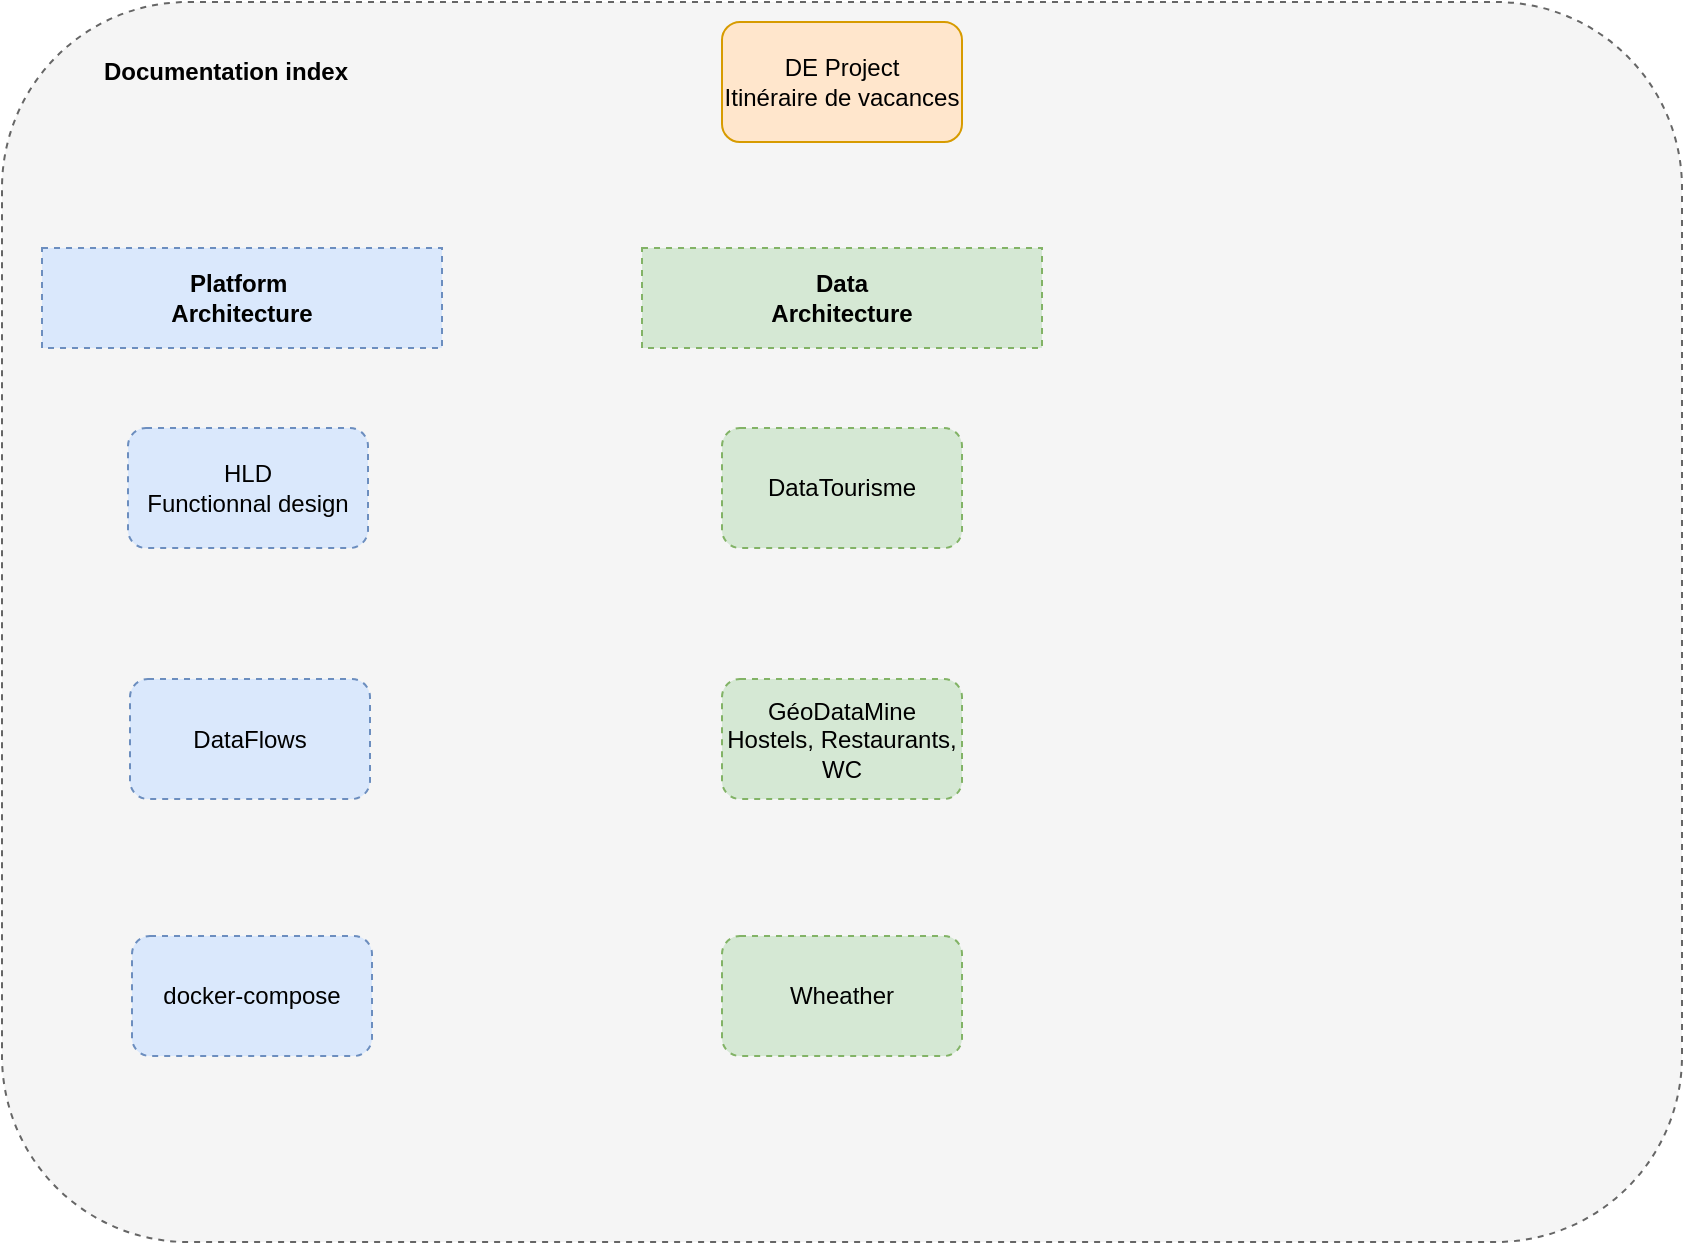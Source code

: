 <mxfile pages="7">
    <diagram id="q4kuZOitQgpdVJj54AK9" name="Index">
        <mxGraphModel dx="1216" dy="787" grid="1" gridSize="10" guides="1" tooltips="1" connect="1" arrows="1" fold="1" page="1" pageScale="1" pageWidth="827" pageHeight="1169" math="0" shadow="0">
            <root>
                <mxCell id="0"/>
                <mxCell id="1" parent="0"/>
                <mxCell id="zS-l8Qss64Mso0Qu2a37-2" value="" style="rounded=1;whiteSpace=wrap;html=1;fillColor=#f5f5f5;strokeColor=#666666;fontColor=#333333;dashed=1;" parent="1" vertex="1">
                    <mxGeometry x="40" y="210" width="840" height="620" as="geometry"/>
                </mxCell>
                <mxCell id="zS-l8Qss64Mso0Qu2a37-3" value="DE Project&lt;br&gt;Itinéraire de vacances" style="rounded=1;whiteSpace=wrap;html=1;fillColor=#ffe6cc;strokeColor=#d79b00;" parent="1" vertex="1">
                    <mxGeometry x="400" y="220" width="120" height="60" as="geometry"/>
                </mxCell>
                <mxCell id="zS-l8Qss64Mso0Qu2a37-4" value="HLD&lt;br&gt;Functionnal design" style="rounded=1;whiteSpace=wrap;html=1;fillColor=#dae8fc;strokeColor=#6c8ebf;dashed=1;" parent="1" vertex="1">
                    <mxGeometry x="103" y="423" width="120" height="60" as="geometry"/>
                </mxCell>
                <mxCell id="zS-l8Qss64Mso0Qu2a37-5" value="DataFlows" style="rounded=1;whiteSpace=wrap;html=1;fillColor=#dae8fc;strokeColor=#6c8ebf;dashed=1;" parent="1" vertex="1">
                    <mxGeometry x="104" y="548.5" width="120" height="60" as="geometry"/>
                </mxCell>
                <mxCell id="zS-l8Qss64Mso0Qu2a37-6" value="docker-compose" style="rounded=1;whiteSpace=wrap;html=1;fillColor=#dae8fc;strokeColor=#6c8ebf;dashed=1;" parent="1" vertex="1">
                    <mxGeometry x="105" y="677" width="120" height="60" as="geometry"/>
                </mxCell>
                <mxCell id="zS-l8Qss64Mso0Qu2a37-8" value="DataTourisme" style="rounded=1;whiteSpace=wrap;html=1;fillColor=#d5e8d4;strokeColor=#82b366;dashed=1;" parent="1" vertex="1">
                    <mxGeometry x="400" y="423" width="120" height="60" as="geometry"/>
                </mxCell>
                <mxCell id="zS-l8Qss64Mso0Qu2a37-1" value="&lt;b&gt;Documentation index&lt;/b&gt;" style="text;html=1;strokeColor=none;fillColor=none;align=center;verticalAlign=middle;whiteSpace=wrap;rounded=0;" parent="1" vertex="1">
                    <mxGeometry x="52" y="220" width="200" height="50" as="geometry"/>
                </mxCell>
                <mxCell id="havKBX6eLXJ2kL9VHNHw-1" value="GéoDataMine&lt;br&gt;Hostels, Restaurants, WC" style="rounded=1;whiteSpace=wrap;html=1;fillColor=#d5e8d4;strokeColor=#82b366;dashed=1;" parent="1" vertex="1">
                    <mxGeometry x="400" y="548.5" width="120" height="60" as="geometry"/>
                </mxCell>
                <mxCell id="havKBX6eLXJ2kL9VHNHw-2" value="Wheather" style="rounded=1;whiteSpace=wrap;html=1;fillColor=#d5e8d4;strokeColor=#82b366;dashed=1;" parent="1" vertex="1">
                    <mxGeometry x="400" y="677" width="120" height="60" as="geometry"/>
                </mxCell>
                <mxCell id="havKBX6eLXJ2kL9VHNHw-3" value="&lt;b&gt;Platform&amp;nbsp;&lt;br&gt;Architecture&lt;br&gt;&lt;/b&gt;" style="text;html=1;strokeColor=#6c8ebf;fillColor=#dae8fc;align=center;verticalAlign=middle;whiteSpace=wrap;rounded=0;dashed=1;" parent="1" vertex="1">
                    <mxGeometry x="60" y="333" width="200" height="50" as="geometry"/>
                </mxCell>
                <mxCell id="havKBX6eLXJ2kL9VHNHw-4" value="&lt;b&gt;Data&lt;br&gt;Architecture&lt;br&gt;&lt;/b&gt;" style="text;html=1;strokeColor=#82b366;fillColor=#d5e8d4;align=center;verticalAlign=middle;whiteSpace=wrap;rounded=0;dashed=1;" parent="1" vertex="1">
                    <mxGeometry x="360" y="333" width="200" height="50" as="geometry"/>
                </mxCell>
            </root>
        </mxGraphModel>
    </diagram>
    <diagram name="HLD" id="HLhQj3ZlWS2UIGTcHRif">
        <mxGraphModel dx="1422" dy="2034" grid="1" gridSize="10" guides="1" tooltips="1" connect="1" arrows="1" fold="1" page="1" pageScale="1" pageWidth="827" pageHeight="1169" math="0" shadow="0">
            <root>
                <mxCell id="0"/>
                <mxCell id="1" parent="0"/>
                <mxCell id="ls3d4lJIQqh7g92x4sIo-19" value="" style="rounded=1;whiteSpace=wrap;html=1;dashed=1;dashPattern=12 12;fillColor=#f5f5f5;fontColor=#333333;strokeColor=#666666;" parent="1" vertex="1">
                    <mxGeometry x="1241" y="40" width="530" height="320" as="geometry"/>
                </mxCell>
                <mxCell id="ls3d4lJIQqh7g92x4sIo-18" value="" style="rounded=1;whiteSpace=wrap;html=1;dashed=1;dashPattern=12 12;fillColor=#f5f5f5;fontColor=#333333;strokeColor=#666666;" parent="1" vertex="1">
                    <mxGeometry x="640" y="40" width="530" height="320" as="geometry"/>
                </mxCell>
                <mxCell id="ls3d4lJIQqh7g92x4sIo-17" value="" style="rounded=1;whiteSpace=wrap;html=1;dashed=1;dashPattern=12 12;fillColor=#f5f5f5;fontColor=#333333;strokeColor=#666666;" parent="1" vertex="1">
                    <mxGeometry x="80" y="40" width="420" height="410" as="geometry"/>
                </mxCell>
                <mxCell id="ls3d4lJIQqh7g92x4sIo-4" style="edgeStyle=orthogonalEdgeStyle;rounded=0;orthogonalLoop=1;jettySize=auto;html=1;exitX=0.5;exitY=1;exitDx=0;exitDy=0;" parent="1" source="ls3d4lJIQqh7g92x4sIo-1" target="ls3d4lJIQqh7g92x4sIo-2" edge="1">
                    <mxGeometry relative="1" as="geometry"/>
                </mxCell>
                <mxCell id="ls3d4lJIQqh7g92x4sIo-5" style="edgeStyle=orthogonalEdgeStyle;rounded=0;orthogonalLoop=1;jettySize=auto;html=1;exitX=0.5;exitY=1;exitDx=0;exitDy=0;" parent="1" source="ls3d4lJIQqh7g92x4sIo-1" target="ls3d4lJIQqh7g92x4sIo-3" edge="1">
                    <mxGeometry relative="1" as="geometry"/>
                </mxCell>
                <mxCell id="ls3d4lJIQqh7g92x4sIo-1" value="TRIP" style="rounded=1;whiteSpace=wrap;html=1;fillColor=#d5e8d4;strokeColor=#82b366;" parent="1" vertex="1">
                    <mxGeometry x="230" y="120" width="120" height="60" as="geometry"/>
                </mxCell>
                <mxCell id="ls3d4lJIQqh7g92x4sIo-2" value="USER" style="rounded=1;whiteSpace=wrap;html=1;fillColor=#d5e8d4;strokeColor=#82b366;" parent="1" vertex="1">
                    <mxGeometry x="130" y="230" width="120" height="60" as="geometry"/>
                </mxCell>
                <mxCell id="ls3d4lJIQqh7g92x4sIo-3" value="ZONE" style="rounded=1;whiteSpace=wrap;html=1;fillColor=#d5e8d4;strokeColor=#82b366;" parent="1" vertex="1">
                    <mxGeometry x="330" y="230" width="120" height="60" as="geometry"/>
                </mxCell>
                <mxCell id="ls3d4lJIQqh7g92x4sIo-6" value="&lt;ul&gt;&lt;li&gt;date&lt;/li&gt;&lt;li&gt;categories of POI&lt;/li&gt;&lt;li&gt;time spent on POI&lt;/li&gt;&lt;li&gt;minimal notes on Google&lt;/li&gt;&lt;li&gt;means of transport&lt;/li&gt;&lt;li&gt;sensitivity to weather&lt;br&gt;&lt;/li&gt;&lt;/ul&gt;" style="text;html=1;strokeColor=none;fillColor=none;align=left;verticalAlign=middle;whiteSpace=wrap;rounded=0;" parent="1" vertex="1">
                    <mxGeometry x="100" y="334" width="205" height="30" as="geometry"/>
                </mxCell>
                <mxCell id="ls3d4lJIQqh7g92x4sIo-7" value="&lt;div style=&quot;&quot;&gt;&lt;ul&gt;&lt;li&gt;&lt;span style=&quot;background-color: initial;&quot;&gt;city name&lt;/span&gt;&lt;/li&gt;&lt;li&gt;&lt;span style=&quot;background-color: initial;&quot;&gt;region&lt;/span&gt;&lt;/li&gt;&lt;/ul&gt;&lt;/div&gt;" style="text;html=1;align=left;verticalAlign=middle;resizable=0;points=[];autosize=1;strokeColor=none;fillColor=none;" parent="1" vertex="1">
                    <mxGeometry x="316" y="293" width="110" height="70" as="geometry"/>
                </mxCell>
                <mxCell id="ls3d4lJIQqh7g92x4sIo-10" value="POI" style="rounded=1;whiteSpace=wrap;html=1;fillColor=#dae8fc;strokeColor=#6c8ebf;" parent="1" vertex="1">
                    <mxGeometry x="670" y="110" width="120" height="60" as="geometry"/>
                </mxCell>
                <mxCell id="ls3d4lJIQqh7g92x4sIo-11" value="HOTELS / RESTAURANTS/&lt;br&gt;Public WC .." style="rounded=1;whiteSpace=wrap;html=1;fillColor=#dae8fc;strokeColor=#6c8ebf;" parent="1" vertex="1">
                    <mxGeometry x="845" y="110" width="120" height="60" as="geometry"/>
                </mxCell>
                <mxCell id="ls3d4lJIQqh7g92x4sIo-12" value="NOTES ?" style="rounded=1;whiteSpace=wrap;html=1;fillColor=#dae8fc;strokeColor=#6c8ebf;" parent="1" vertex="1">
                    <mxGeometry x="1020" y="110" width="120" height="60" as="geometry"/>
                </mxCell>
                <mxCell id="ls3d4lJIQqh7g92x4sIo-14" value="WEATHER" style="rounded=1;whiteSpace=wrap;html=1;fillColor=#f8cecc;strokeColor=#b85450;" parent="1" vertex="1">
                    <mxGeometry x="1271" y="110" width="120" height="60" as="geometry"/>
                </mxCell>
                <mxCell id="ls3d4lJIQqh7g92x4sIo-15" value="POI &lt;br&gt;PICTURES" style="rounded=1;whiteSpace=wrap;html=1;fillColor=#f8cecc;strokeColor=#b85450;" parent="1" vertex="1">
                    <mxGeometry x="1446" y="110" width="120" height="60" as="geometry"/>
                </mxCell>
                <mxCell id="ls3d4lJIQqh7g92x4sIo-60" style="edgeStyle=orthogonalEdgeStyle;rounded=1;orthogonalLoop=1;jettySize=auto;html=1;exitX=0.5;exitY=0;exitDx=0;exitDy=0;" parent="1" source="ls3d4lJIQqh7g92x4sIo-21" target="ls3d4lJIQqh7g92x4sIo-53" edge="1">
                    <mxGeometry relative="1" as="geometry"/>
                </mxCell>
                <mxCell id="ls3d4lJIQqh7g92x4sIo-21" value="" style="rounded=1;whiteSpace=wrap;html=1;dashed=1;dashPattern=12 12;fillColor=#f5f5f5;fontColor=#333333;strokeColor=#666666;" parent="1" vertex="1">
                    <mxGeometry x="940.5" y="-450" width="510" height="300" as="geometry"/>
                </mxCell>
                <mxCell id="ls3d4lJIQqh7g92x4sIo-22" value="&lt;b&gt;USER INPUT&lt;/b&gt;" style="text;html=1;strokeColor=none;fillColor=none;align=center;verticalAlign=middle;whiteSpace=wrap;rounded=0;" parent="1" vertex="1">
                    <mxGeometry x="100" y="60" width="110" height="30" as="geometry"/>
                </mxCell>
                <mxCell id="ls3d4lJIQqh7g92x4sIo-23" value="&lt;b&gt;COLLECTED DATA&lt;/b&gt;" style="text;html=1;strokeColor=none;fillColor=none;align=center;verticalAlign=middle;whiteSpace=wrap;rounded=0;" parent="1" vertex="1">
                    <mxGeometry x="650" y="60" width="110" height="30" as="geometry"/>
                </mxCell>
                <mxCell id="ls3d4lJIQqh7g92x4sIo-24" value="&lt;b&gt;REAL TIME&lt;br&gt;DATA&lt;br&gt;&lt;/b&gt;" style="text;html=1;strokeColor=none;fillColor=none;align=center;verticalAlign=middle;whiteSpace=wrap;rounded=0;" parent="1" vertex="1">
                    <mxGeometry x="1251" y="60" width="110" height="30" as="geometry"/>
                </mxCell>
                <mxCell id="ls3d4lJIQqh7g92x4sIo-25" value="&lt;b&gt;ALGORITHM&lt;/b&gt;" style="text;html=1;strokeColor=none;fillColor=none;align=center;verticalAlign=middle;whiteSpace=wrap;rounded=0;" parent="1" vertex="1">
                    <mxGeometry x="930" y="-430" width="110" height="30" as="geometry"/>
                </mxCell>
                <mxCell id="ls3d4lJIQqh7g92x4sIo-45" style="edgeStyle=orthogonalEdgeStyle;rounded=0;orthogonalLoop=1;jettySize=auto;html=1;exitX=1;exitY=0.5;exitDx=0;exitDy=0;" parent="1" source="ls3d4lJIQqh7g92x4sIo-27" target="ls3d4lJIQqh7g92x4sIo-28" edge="1">
                    <mxGeometry relative="1" as="geometry"/>
                </mxCell>
                <mxCell id="ls3d4lJIQqh7g92x4sIo-27" value="POI SELECTION" style="rounded=1;whiteSpace=wrap;html=1;fillColor=#e1d5e7;strokeColor=#9673a6;" parent="1" vertex="1">
                    <mxGeometry x="1058.5" y="-260" width="120" height="60" as="geometry"/>
                </mxCell>
                <mxCell id="kDlLEsTekLVein8XhooG-6" style="edgeStyle=orthogonalEdgeStyle;rounded=1;orthogonalLoop=1;jettySize=auto;html=1;exitX=0.5;exitY=0;exitDx=0;exitDy=0;entryX=0.5;entryY=1;entryDx=0;entryDy=0;" parent="1" source="ls3d4lJIQqh7g92x4sIo-28" target="ls3d4lJIQqh7g92x4sIo-29" edge="1">
                    <mxGeometry relative="1" as="geometry"/>
                </mxCell>
                <mxCell id="ls3d4lJIQqh7g92x4sIo-28" value="SCORING" style="rounded=1;whiteSpace=wrap;html=1;fillColor=#e1d5e7;strokeColor=#9673a6;" parent="1" vertex="1">
                    <mxGeometry x="1228.5" y="-260" width="120" height="60" as="geometry"/>
                </mxCell>
                <mxCell id="kDlLEsTekLVein8XhooG-17" style="edgeStyle=orthogonalEdgeStyle;rounded=1;orthogonalLoop=1;jettySize=auto;html=1;exitX=1;exitY=0.25;exitDx=0;exitDy=0;entryX=0;entryY=0.25;entryDx=0;entryDy=0;fontSize=9;" parent="1" source="ls3d4lJIQqh7g92x4sIo-29" target="ls3d4lJIQqh7g92x4sIo-30" edge="1">
                    <mxGeometry relative="1" as="geometry"/>
                </mxCell>
                <mxCell id="ls3d4lJIQqh7g92x4sIo-29" value="GENERATION" style="rounded=1;whiteSpace=wrap;html=1;fillColor=#e1d5e7;strokeColor=#9673a6;" parent="1" vertex="1">
                    <mxGeometry x="1058.5" y="-400" width="120" height="60" as="geometry"/>
                </mxCell>
                <mxCell id="kDlLEsTekLVein8XhooG-18" style="edgeStyle=orthogonalEdgeStyle;rounded=1;orthogonalLoop=1;jettySize=auto;html=1;exitX=0;exitY=0.75;exitDx=0;exitDy=0;entryX=1;entryY=0.75;entryDx=0;entryDy=0;fontSize=9;" parent="1" source="ls3d4lJIQqh7g92x4sIo-30" target="ls3d4lJIQqh7g92x4sIo-29" edge="1">
                    <mxGeometry relative="1" as="geometry"/>
                </mxCell>
                <mxCell id="ls3d4lJIQqh7g92x4sIo-30" value="FEEDBACK USER ?" style="rounded=1;whiteSpace=wrap;html=1;fillColor=#e1d5e7;strokeColor=#9673a6;" parent="1" vertex="1">
                    <mxGeometry x="1228.5" y="-400" width="120" height="60" as="geometry"/>
                </mxCell>
                <mxCell id="ls3d4lJIQqh7g92x4sIo-32" value="DataTourisme" style="text;html=1;strokeColor=none;fillColor=none;align=center;verticalAlign=middle;whiteSpace=wrap;rounded=0;" parent="1" vertex="1">
                    <mxGeometry x="696" y="184" width="74" height="30" as="geometry"/>
                </mxCell>
                <mxCell id="ls3d4lJIQqh7g92x4sIo-33" value="Google / Booking ?" style="text;html=1;strokeColor=none;fillColor=none;align=center;verticalAlign=middle;whiteSpace=wrap;rounded=0;" parent="1" vertex="1">
                    <mxGeometry x="1027" y="182" width="110" height="30" as="geometry"/>
                </mxCell>
                <mxCell id="ls3d4lJIQqh7g92x4sIo-34" value="OpenWeatherMap" style="text;html=1;strokeColor=none;fillColor=none;align=center;verticalAlign=middle;whiteSpace=wrap;rounded=0;" parent="1" vertex="1">
                    <mxGeometry x="1286" y="180" width="60" height="30" as="geometry"/>
                </mxCell>
                <mxCell id="ls3d4lJIQqh7g92x4sIo-35" value="Google ?" style="text;html=1;strokeColor=none;fillColor=none;align=center;verticalAlign=middle;whiteSpace=wrap;rounded=0;" parent="1" vertex="1">
                    <mxGeometry x="1476" y="180" width="60" height="30" as="geometry"/>
                </mxCell>
                <mxCell id="kDlLEsTekLVein8XhooG-8" style="edgeStyle=orthogonalEdgeStyle;rounded=1;orthogonalLoop=1;jettySize=auto;html=1;exitX=0.5;exitY=0;exitDx=0;exitDy=0;entryX=0.75;entryY=1;entryDx=0;entryDy=0;" parent="1" source="ls3d4lJIQqh7g92x4sIo-36" target="ls3d4lJIQqh7g92x4sIo-28" edge="1">
                    <mxGeometry relative="1" as="geometry">
                        <Array as="points">
                            <mxPoint x="2080" y="-70"/>
                            <mxPoint x="1319" y="-70"/>
                        </Array>
                    </mxGeometry>
                </mxCell>
                <mxCell id="ls3d4lJIQqh7g92x4sIo-36" value="" style="rounded=1;whiteSpace=wrap;html=1;dashed=1;dashPattern=12 12;fillColor=#f5f5f5;fontColor=#333333;strokeColor=#666666;" parent="1" vertex="1">
                    <mxGeometry x="1890" y="40" width="380" height="320" as="geometry"/>
                </mxCell>
                <mxCell id="ls3d4lJIQqh7g92x4sIo-37" value="&lt;b&gt;ML&lt;/b&gt;" style="text;html=1;strokeColor=none;fillColor=none;align=center;verticalAlign=middle;whiteSpace=wrap;rounded=0;" parent="1" vertex="1">
                    <mxGeometry x="1870" y="61" width="110" height="30" as="geometry"/>
                </mxCell>
                <mxCell id="ls3d4lJIQqh7g92x4sIo-53" value="" style="rounded=1;whiteSpace=wrap;html=1;dashed=1;dashPattern=12 12;fillColor=#f5f5f5;fontColor=#333333;strokeColor=#666666;" parent="1" vertex="1">
                    <mxGeometry x="991" y="-783" width="409" height="247" as="geometry"/>
                </mxCell>
                <mxCell id="ls3d4lJIQqh7g92x4sIo-54" value="&lt;b&gt;ITINERARY&lt;/b&gt;" style="text;html=1;strokeColor=none;fillColor=none;align=center;verticalAlign=middle;whiteSpace=wrap;rounded=0;" parent="1" vertex="1">
                    <mxGeometry x="991" y="-773" width="110" height="30" as="geometry"/>
                </mxCell>
                <mxCell id="ls3d4lJIQqh7g92x4sIo-58" value="POI + PATH" style="rounded=1;whiteSpace=wrap;html=1;fillColor=#ffe6cc;strokeColor=#d79b00;" parent="1" vertex="1">
                    <mxGeometry x="1051" y="-689.5" width="120" height="60" as="geometry"/>
                </mxCell>
                <mxCell id="ls3d4lJIQqh7g92x4sIo-59" value="GUI ?" style="rounded=1;whiteSpace=wrap;html=1;fillColor=#ffe6cc;strokeColor=#d79b00;" parent="1" vertex="1">
                    <mxGeometry x="1242" y="-689.5" width="120" height="60" as="geometry"/>
                </mxCell>
                <mxCell id="kDlLEsTekLVein8XhooG-1" value="ROADTRIP&lt;br&gt;DATASET ?" style="rounded=1;whiteSpace=wrap;html=1;fillColor=#fff2cc;strokeColor=#d6b656;" parent="1" vertex="1">
                    <mxGeometry x="1930" y="120" width="120" height="60" as="geometry"/>
                </mxCell>
                <mxCell id="kDlLEsTekLVein8XhooG-3" value="&lt;ul&gt;&lt;li&gt;gps cordinates&lt;/li&gt;&lt;li&gt;osm_id&lt;/li&gt;&lt;li&gt;type&lt;/li&gt;&lt;li&gt;name&lt;/li&gt;&lt;li&gt;cuisine&lt;/li&gt;&lt;li&gt;contact&lt;/li&gt;&lt;li&gt;...&lt;/li&gt;&lt;/ul&gt;" style="text;html=1;strokeColor=none;fillColor=none;align=left;verticalAlign=middle;whiteSpace=wrap;rounded=0;" parent="1" vertex="1">
                    <mxGeometry x="839" y="270" width="205" height="30" as="geometry"/>
                </mxCell>
                <mxCell id="kDlLEsTekLVein8XhooG-4" value="&lt;ul&gt;&lt;li&gt;notes&amp;nbsp;&lt;/li&gt;&lt;li&gt;comments ?&lt;br&gt;(webscrapping)&lt;/li&gt;&lt;/ul&gt;" style="text;html=1;strokeColor=none;fillColor=none;align=left;verticalAlign=middle;whiteSpace=wrap;rounded=0;" parent="1" vertex="1">
                    <mxGeometry x="1011.5" y="230" width="205" height="30" as="geometry"/>
                </mxCell>
                <mxCell id="kDlLEsTekLVein8XhooG-5" value="&lt;ul&gt;&lt;li&gt;description&lt;/li&gt;&lt;li&gt;temperature&lt;/li&gt;&lt;li&gt;wind&lt;/li&gt;&lt;li&gt;rain&lt;/li&gt;&lt;li&gt;..&lt;/li&gt;&lt;/ul&gt;" style="text;html=1;strokeColor=none;fillColor=none;align=left;verticalAlign=middle;whiteSpace=wrap;rounded=0;" parent="1" vertex="1">
                    <mxGeometry x="1255" y="250" width="205" height="30" as="geometry"/>
                </mxCell>
                <mxCell id="kDlLEsTekLVein8XhooG-7" style="edgeStyle=orthogonalEdgeStyle;rounded=1;orthogonalLoop=1;jettySize=auto;html=1;exitX=0.5;exitY=0;exitDx=0;exitDy=0;" parent="1" source="ls3d4lJIQqh7g92x4sIo-19" target="ls3d4lJIQqh7g92x4sIo-28" edge="1">
                    <mxGeometry relative="1" as="geometry">
                        <Array as="points">
                            <mxPoint x="1506" y="-40"/>
                            <mxPoint x="1289" y="-40"/>
                        </Array>
                    </mxGeometry>
                </mxCell>
                <mxCell id="kDlLEsTekLVein8XhooG-9" style="edgeStyle=orthogonalEdgeStyle;rounded=1;orthogonalLoop=1;jettySize=auto;html=1;exitX=0.75;exitY=0;exitDx=0;exitDy=0;entryX=0.25;entryY=1;entryDx=0;entryDy=0;" parent="1" source="ls3d4lJIQqh7g92x4sIo-17" target="ls3d4lJIQqh7g92x4sIo-28" edge="1">
                    <mxGeometry relative="1" as="geometry">
                        <Array as="points">
                            <mxPoint x="395" y="-40"/>
                            <mxPoint x="1259" y="-40"/>
                        </Array>
                    </mxGeometry>
                </mxCell>
                <mxCell id="kDlLEsTekLVein8XhooG-11" style="edgeStyle=orthogonalEdgeStyle;rounded=1;orthogonalLoop=1;jettySize=auto;html=1;exitX=0.5;exitY=0;exitDx=0;exitDy=0;entryX=0.25;entryY=1;entryDx=0;entryDy=0;" parent="1" source="ls3d4lJIQqh7g92x4sIo-17" target="ls3d4lJIQqh7g92x4sIo-27" edge="1">
                    <mxGeometry relative="1" as="geometry">
                        <Array as="points">
                            <mxPoint x="290" y="-120"/>
                            <mxPoint x="1089" y="-120"/>
                        </Array>
                    </mxGeometry>
                </mxCell>
                <mxCell id="kDlLEsTekLVein8XhooG-10" style="edgeStyle=orthogonalEdgeStyle;rounded=1;orthogonalLoop=1;jettySize=auto;html=1;exitX=0.5;exitY=0;exitDx=0;exitDy=0;entryX=0.5;entryY=1;entryDx=0;entryDy=0;" parent="1" source="ls3d4lJIQqh7g92x4sIo-18" target="ls3d4lJIQqh7g92x4sIo-27" edge="1">
                    <mxGeometry relative="1" as="geometry">
                        <Array as="points">
                            <mxPoint x="905" y="-100"/>
                            <mxPoint x="1119" y="-100"/>
                        </Array>
                    </mxGeometry>
                </mxCell>
                <mxCell id="kDlLEsTekLVein8XhooG-13" value="&lt;ul&gt;&lt;li&gt;nom&lt;/li&gt;&lt;li&gt;type d'itinéraire / type de tracé&amp;nbsp;&lt;/li&gt;&lt;li&gt;résumé / description / thème&lt;/li&gt;&lt;li style=&quot;border-color: var(--border-color);&quot;&gt;&lt;span style=&quot;background-color: initial;&quot;&gt;public cible&lt;/span&gt;&lt;/li&gt;&lt;li&gt;localisation&lt;/li&gt;&lt;li&gt;tracé&lt;/li&gt;&lt;li&gt;image&lt;/li&gt;&lt;li&gt;distance/durée&lt;/li&gt;&lt;/ul&gt;" style="text;html=1;strokeColor=none;fillColor=none;align=left;verticalAlign=middle;whiteSpace=wrap;rounded=0;" parent="1" vertex="1">
                    <mxGeometry x="639" y="277" width="230" height="30" as="geometry"/>
                </mxCell>
                <mxCell id="kDlLEsTekLVein8XhooG-16" value="GéoDataMine" style="text;html=1;strokeColor=none;fillColor=none;align=center;verticalAlign=middle;whiteSpace=wrap;rounded=0;" parent="1" vertex="1">
                    <mxGeometry x="876" y="185" width="60" height="30" as="geometry"/>
                </mxCell>
            </root>
        </mxGraphModel>
    </diagram>
    <diagram id="qVa7berX2FsZCy8mAtbK" name="Data Flows">
        <mxGraphModel dx="2043" dy="1956" grid="1" gridSize="10" guides="1" tooltips="1" connect="1" arrows="1" fold="1" page="1" pageScale="1" pageWidth="827" pageHeight="1169" math="0" shadow="0">
            <root>
                <mxCell id="0"/>
                <mxCell id="1" parent="0"/>
                <mxCell id="731RP-lB8nVWoWDcROGK-1" value="" style="rounded=1;whiteSpace=wrap;html=1;dashed=1;fillColor=#f5f5f5;fontColor=#333333;strokeColor=#666666;" parent="1" vertex="1">
                    <mxGeometry x="-262.87" y="-796" width="380" height="180" as="geometry"/>
                </mxCell>
                <mxCell id="GjC35VecA7OMFQBLZMPj-6" style="edgeStyle=orthogonalEdgeStyle;curved=1;orthogonalLoop=1;jettySize=auto;html=1;exitX=1;exitY=0.5;exitDx=0;exitDy=0;entryX=0.5;entryY=0;entryDx=0;entryDy=0;entryPerimeter=0;fillColor=#dae8fc;strokeColor=#6c8ebf;" parent="1" source="731RP-lB8nVWoWDcROGK-2" target="731RP-lB8nVWoWDcROGK-5" edge="1">
                    <mxGeometry relative="1" as="geometry">
                        <Array as="points">
                            <mxPoint x="-368" y="-734"/>
                            <mxPoint x="-368" y="-773"/>
                            <mxPoint x="-199" y="-773"/>
                        </Array>
                    </mxGeometry>
                </mxCell>
                <mxCell id="GjC35VecA7OMFQBLZMPj-7" style="edgeStyle=orthogonalEdgeStyle;curved=1;orthogonalLoop=1;jettySize=auto;html=1;exitX=1;exitY=0.5;exitDx=0;exitDy=0;entryX=0.5;entryY=0;entryDx=0;entryDy=0;entryPerimeter=0;fillColor=#dae8fc;strokeColor=#6c8ebf;" parent="1" source="731RP-lB8nVWoWDcROGK-2" target="731RP-lB8nVWoWDcROGK-7" edge="1">
                    <mxGeometry relative="1" as="geometry">
                        <Array as="points">
                            <mxPoint x="-388" y="-734"/>
                            <mxPoint x="-388" y="-796"/>
                            <mxPoint x="-73" y="-796"/>
                        </Array>
                    </mxGeometry>
                </mxCell>
                <mxCell id="GjC35VecA7OMFQBLZMPj-8" style="edgeStyle=orthogonalEdgeStyle;curved=1;orthogonalLoop=1;jettySize=auto;html=1;exitX=1;exitY=0.5;exitDx=0;exitDy=0;entryX=0.5;entryY=0;entryDx=0;entryDy=0;entryPerimeter=0;fillColor=#dae8fc;strokeColor=#6c8ebf;" parent="1" source="731RP-lB8nVWoWDcROGK-2" target="731RP-lB8nVWoWDcROGK-9" edge="1">
                    <mxGeometry relative="1" as="geometry">
                        <Array as="points">
                            <mxPoint x="-408" y="-734"/>
                            <mxPoint x="-408" y="-826"/>
                            <mxPoint x="61" y="-826"/>
                        </Array>
                    </mxGeometry>
                </mxCell>
                <mxCell id="731RP-lB8nVWoWDcROGK-2" value="" style="rounded=1;whiteSpace=wrap;html=1;dashed=1;fillColor=#f5f5f5;fontColor=#333333;strokeColor=#666666;" parent="1" vertex="1">
                    <mxGeometry x="-750" y="-925" width="145" height="384" as="geometry"/>
                </mxCell>
                <mxCell id="731RP-lB8nVWoWDcROGK-5" value="" style="shape=cylinder3;whiteSpace=wrap;html=1;boundedLbl=1;backgroundOutline=1;size=15;fillColor=#e1d5e7;strokeColor=#9673a6;" parent="1" vertex="1">
                    <mxGeometry x="-238.87" y="-753" width="80" height="90" as="geometry"/>
                </mxCell>
                <mxCell id="731RP-lB8nVWoWDcROGK-6" style="edgeStyle=orthogonalEdgeStyle;curved=1;orthogonalLoop=1;jettySize=auto;html=1;exitX=0.5;exitY=1;exitDx=0;exitDy=0;exitPerimeter=0;entryX=1;entryY=0.25;entryDx=0;entryDy=0;startArrow=none;startFill=0;endArrow=classic;endFill=1;fillColor=#e1d5e7;strokeColor=#9673a6;" parent="1" source="731RP-lB8nVWoWDcROGK-7" target="731RP-lB8nVWoWDcROGK-21" edge="1">
                    <mxGeometry relative="1" as="geometry"/>
                </mxCell>
                <mxCell id="731RP-lB8nVWoWDcROGK-7" value="" style="shape=cylinder3;whiteSpace=wrap;html=1;boundedLbl=1;backgroundOutline=1;size=15;fillColor=#e1d5e7;strokeColor=#9673a6;" parent="1" vertex="1">
                    <mxGeometry x="-112.87" y="-755" width="80" height="90" as="geometry"/>
                </mxCell>
                <mxCell id="731RP-lB8nVWoWDcROGK-8" style="edgeStyle=orthogonalEdgeStyle;curved=1;orthogonalLoop=1;jettySize=auto;html=1;exitX=0.5;exitY=1;exitDx=0;exitDy=0;exitPerimeter=0;entryX=1;entryY=0.75;entryDx=0;entryDy=0;startArrow=classic;startFill=1;endArrow=classic;endFill=1;fillColor=#e1d5e7;strokeColor=#9673a6;" parent="1" source="731RP-lB8nVWoWDcROGK-9" target="731RP-lB8nVWoWDcROGK-21" edge="1">
                    <mxGeometry relative="1" as="geometry"/>
                </mxCell>
                <mxCell id="731RP-lB8nVWoWDcROGK-9" value="" style="shape=cylinder3;whiteSpace=wrap;html=1;boundedLbl=1;backgroundOutline=1;size=15;fillColor=#e1d5e7;strokeColor=#9673a6;" parent="1" vertex="1">
                    <mxGeometry x="21.13" y="-756" width="80" height="90" as="geometry"/>
                </mxCell>
                <mxCell id="731RP-lB8nVWoWDcROGK-12" value="" style="sketch=0;pointerEvents=1;shadow=0;dashed=0;html=1;strokeColor=none;fillColor=#505050;labelPosition=center;verticalLabelPosition=bottom;verticalAlign=top;outlineConnect=0;align=center;shape=mxgraph.office.concepts.document;" parent="1" vertex="1">
                    <mxGeometry x="-525" y="-849" width="35" height="44" as="geometry"/>
                </mxCell>
                <mxCell id="731RP-lB8nVWoWDcROGK-13" value="generate entity uuid&lt;br&gt;splited &amp;amp; stored" style="text;html=1;strokeColor=none;fillColor=none;align=center;verticalAlign=middle;whiteSpace=wrap;rounded=0;" parent="1" vertex="1">
                    <mxGeometry x="-563" y="-793" width="110" height="30" as="geometry"/>
                </mxCell>
                <mxCell id="731RP-lB8nVWoWDcROGK-15" value="DataTourisme" style="ellipse;shape=cloud;whiteSpace=wrap;html=1;fillColor=#dae8fc;strokeColor=#6c8ebf;" parent="1" vertex="1">
                    <mxGeometry x="-737.5" y="-659" width="120" height="80" as="geometry"/>
                </mxCell>
                <mxCell id="731RP-lB8nVWoWDcROGK-19" value="storage" style="text;html=1;strokeColor=none;fillColor=none;align=center;verticalAlign=middle;whiteSpace=wrap;rounded=0;" parent="1" vertex="1">
                    <mxGeometry x="-99.87" y="-646" width="60" height="30" as="geometry"/>
                </mxCell>
                <mxCell id="731RP-lB8nVWoWDcROGK-20" style="edgeStyle=orthogonalEdgeStyle;curved=1;orthogonalLoop=1;jettySize=auto;html=1;exitX=0.5;exitY=0;exitDx=0;exitDy=0;entryX=0.5;entryY=1;entryDx=0;entryDy=0;entryPerimeter=0;startArrow=none;startFill=0;endArrow=classic;endFill=1;dashed=1;fillColor=#f8cecc;strokeColor=#b85450;" parent="1" source="731RP-lB8nVWoWDcROGK-21" target="731RP-lB8nVWoWDcROGK-5" edge="1">
                    <mxGeometry relative="1" as="geometry"/>
                </mxCell>
                <mxCell id="731RP-lB8nVWoWDcROGK-21" value="navigo" style="rounded=1;whiteSpace=wrap;html=1;fillColor=#d5e8d4;strokeColor=#82b366;" parent="1" vertex="1">
                    <mxGeometry x="-355.87" y="-396" width="120" height="60" as="geometry"/>
                </mxCell>
                <mxCell id="731RP-lB8nVWoWDcROGK-22" style="edgeStyle=orthogonalEdgeStyle;curved=1;orthogonalLoop=1;jettySize=auto;html=1;exitX=0.5;exitY=0.5;exitDx=0;exitDy=0;exitPerimeter=0;entryX=0;entryY=0.75;entryDx=0;entryDy=0;endArrow=classic;endFill=1;startArrow=classic;startFill=1;fillColor=#f5f5f5;strokeColor=#666666;" parent="1" source="731RP-lB8nVWoWDcROGK-23" target="731RP-lB8nVWoWDcROGK-21" edge="1">
                    <mxGeometry relative="1" as="geometry"/>
                </mxCell>
                <mxCell id="731RP-lB8nVWoWDcROGK-23" value="Actor" style="shape=umlActor;verticalLabelPosition=bottom;verticalAlign=top;html=1;outlineConnect=0;fillColor=#f8cecc;strokeColor=#b85450;" parent="1" vertex="1">
                    <mxGeometry x="-559.87" y="-314" width="30" height="60" as="geometry"/>
                </mxCell>
                <mxCell id="731RP-lB8nVWoWDcROGK-24" value="GUI&lt;br&gt;project backend&lt;br&gt;meteo query&lt;br&gt;SQL query&lt;br&gt;scoring&amp;nbsp;&lt;br&gt;Neo4j query" style="text;html=1;strokeColor=none;fillColor=none;align=center;verticalAlign=middle;whiteSpace=wrap;rounded=0;" parent="1" vertex="1">
                    <mxGeometry x="-350.87" y="-274" width="113" height="30" as="geometry"/>
                </mxCell>
                <mxCell id="731RP-lB8nVWoWDcROGK-25" style="edgeStyle=orthogonalEdgeStyle;curved=1;orthogonalLoop=1;jettySize=auto;html=1;exitX=0.875;exitY=0.5;exitDx=0;exitDy=0;exitPerimeter=0;entryX=0;entryY=0.5;entryDx=0;entryDy=0;fillColor=#e1d5e7;strokeColor=#9673a6;" parent="1" source="731RP-lB8nVWoWDcROGK-26" target="731RP-lB8nVWoWDcROGK-21" edge="1">
                    <mxGeometry relative="1" as="geometry"/>
                </mxCell>
                <mxCell id="731RP-lB8nVWoWDcROGK-26" value="weather" style="ellipse;shape=cloud;whiteSpace=wrap;html=1;fillColor=#f8cecc;strokeColor=#b85450;" parent="1" vertex="1">
                    <mxGeometry x="-608" y="-460" width="115.13" height="70" as="geometry"/>
                </mxCell>
                <mxCell id="731RP-lB8nVWoWDcROGK-27" value="input" style="text;html=1;strokeColor=none;fillColor=none;align=center;verticalAlign=middle;whiteSpace=wrap;rounded=0;" parent="1" vertex="1">
                    <mxGeometry x="-532.87" y="-321" width="60" height="30" as="geometry"/>
                </mxCell>
                <mxCell id="731RP-lB8nVWoWDcROGK-28" value="map" style="text;html=1;strokeColor=none;fillColor=none;align=center;verticalAlign=middle;whiteSpace=wrap;rounded=0;" parent="1" vertex="1">
                    <mxGeometry x="-521.87" y="-284" width="60" height="30" as="geometry"/>
                </mxCell>
                <mxCell id="731RP-lB8nVWoWDcROGK-29" value="user feedback&lt;br&gt;stats" style="text;html=1;strokeColor=none;fillColor=none;align=center;verticalAlign=middle;whiteSpace=wrap;rounded=0;" parent="1" vertex="1">
                    <mxGeometry x="-311" y="-566" width="90" height="30" as="geometry"/>
                </mxCell>
                <mxCell id="731RP-lB8nVWoWDcROGK-30" value="&lt;span style=&quot;color: rgb(0, 0, 0); font-family: Helvetica; font-size: 12px; font-style: normal; font-variant-ligatures: normal; font-variant-caps: normal; font-weight: 400; letter-spacing: normal; orphans: 2; text-align: center; text-indent: 0px; text-transform: none; widows: 2; word-spacing: 0px; -webkit-text-stroke-width: 0px; background-color: rgb(251, 251, 251); text-decoration-thickness: initial; text-decoration-style: initial; text-decoration-color: initial; float: none; display: inline !important;&quot;&gt;selection of POIs&lt;br&gt;&lt;/span&gt;" style="text;whiteSpace=wrap;html=1;" parent="1" vertex="1">
                    <mxGeometry x="-151.87" y="-496" width="100" height="40" as="geometry"/>
                </mxCell>
                <mxCell id="731RP-lB8nVWoWDcROGK-31" value="&lt;span style=&quot;color: rgb(0, 0, 0); font-family: Helvetica; font-size: 12px; font-style: normal; font-variant-ligatures: normal; font-variant-caps: normal; font-weight: 400; letter-spacing: normal; orphans: 2; text-align: center; text-indent: 0px; text-transform: none; widows: 2; word-spacing: 0px; -webkit-text-stroke-width: 0px; background-color: rgb(251, 251, 251); text-decoration-thickness: initial; text-decoration-style: initial; text-decoration-color: initial; float: none; display: inline !important;&quot;&gt;plus court chemin&lt;/span&gt;" style="text;whiteSpace=wrap;html=1;" parent="1" vertex="1">
                    <mxGeometry x="58.13" y="-596" width="100" height="40" as="geometry"/>
                </mxCell>
                <mxCell id="731RP-lB8nVWoWDcROGK-32" value="" style="shape=image;verticalLabelPosition=bottom;labelBackgroundColor=default;verticalAlign=top;aspect=fixed;imageAspect=0;image=https://logos-world.net/wp-content/uploads/2021/10/Python-Symbol.png;" parent="1" vertex="1">
                    <mxGeometry x="-450.5" y="-699.12" width="80.08" height="45.12" as="geometry"/>
                </mxCell>
                <mxCell id="731RP-lB8nVWoWDcROGK-33" value="" style="shape=image;verticalLabelPosition=bottom;labelBackgroundColor=default;verticalAlign=top;aspect=fixed;imageAspect=0;image=https://upload.wikimedia.org/wikipedia/commons/thumb/f/f3/Apache_Spark_logo.svg/1200px-Apache_Spark_logo.svg.png;" parent="1" vertex="1">
                    <mxGeometry x="-533" y="-699.68" width="61" height="31.68" as="geometry"/>
                </mxCell>
                <mxCell id="731RP-lB8nVWoWDcROGK-34" value="" style="shape=image;verticalLabelPosition=bottom;labelBackgroundColor=default;verticalAlign=top;aspect=fixed;imageAspect=0;image=https://www.pngall.com/wp-content/uploads/13/Mongodb-PNG-Image-HD.png;" parent="1" vertex="1">
                    <mxGeometry x="-233.12" y="-729.5" width="68.5" height="68.5" as="geometry"/>
                </mxCell>
                <mxCell id="731RP-lB8nVWoWDcROGK-35" value="" style="shape=image;verticalLabelPosition=bottom;labelBackgroundColor=default;verticalAlign=top;aspect=fixed;imageAspect=0;image=https://mariadb.com/wp-content/uploads/2019/11/mariadb-logo-vert_blue-transparent.png;" parent="1" vertex="1">
                    <mxGeometry x="-100.87" y="-718.34" width="52" height="42.39" as="geometry"/>
                </mxCell>
                <mxCell id="731RP-lB8nVWoWDcROGK-36" value="" style="shape=image;verticalLabelPosition=bottom;labelBackgroundColor=default;verticalAlign=top;aspect=fixed;imageAspect=0;image=https://www.bloorresearch.com/wp-content/uploads/2012/12/neo4j-x.png;" parent="1" vertex="1">
                    <mxGeometry x="8.13" y="-730.17" width="100" height="63.83" as="geometry"/>
                </mxCell>
                <mxCell id="731RP-lB8nVWoWDcROGK-37" value="" style="shape=image;verticalLabelPosition=bottom;labelBackgroundColor=default;verticalAlign=top;aspect=fixed;imageAspect=0;image=https://d3uyj2gj5wa63n.cloudfront.net/wp-content/uploads/2021/02/fastapi-logo.png;" parent="1" vertex="1">
                    <mxGeometry x="-355.87" y="-396" width="83" height="30.01" as="geometry"/>
                </mxCell>
                <mxCell id="731RP-lB8nVWoWDcROGK-38" value="&lt;div style=&quot;text-align: left;&quot;&gt;&lt;b&gt;tables&lt;/b&gt; :&lt;/div&gt;&lt;div style=&quot;text-align: left;&quot;&gt;&lt;br&gt;&lt;/div&gt;&lt;div style=&quot;text-align: left;&quot;&gt;hotels&lt;/div&gt;&lt;div style=&quot;text-align: left;&quot;&gt;restos,&amp;nbsp;&lt;span style=&quot;background-color: initial;&quot;&gt;WC,&amp;nbsp;&lt;/span&gt;&lt;span style=&quot;background-color: initial;&quot;&gt;jardin&lt;/span&gt;&lt;/div&gt;&lt;div style=&quot;text-align: left;&quot;&gt;POI&lt;/div&gt;&lt;div style=&quot;text-align: left;&quot;&gt;profiles (classification)&lt;/div&gt;" style="text;html=1;strokeColor=none;fillColor=none;align=center;verticalAlign=middle;whiteSpace=wrap;rounded=0;" parent="1" vertex="1">
                    <mxGeometry x="-141.87" y="-923" width="146" height="30" as="geometry"/>
                </mxCell>
                <mxCell id="731RP-lB8nVWoWDcROGK-39" value="&lt;b&gt;GPS&amp;nbsp;&lt;/b&gt;" style="text;html=1;align=center;verticalAlign=middle;resizable=0;points=[];autosize=1;strokeColor=none;fillColor=none;" parent="1" vertex="1">
                    <mxGeometry x="33.13" y="-922" width="50" height="30" as="geometry"/>
                </mxCell>
                <mxCell id="731RP-lB8nVWoWDcROGK-40" value="&lt;span style=&quot;color: rgb(0, 0, 0); font-family: Helvetica; font-size: 12px; font-style: normal; font-variant-ligatures: normal; font-variant-caps: normal; font-weight: 400; letter-spacing: normal; orphans: 2; text-align: center; text-indent: 0px; text-transform: none; widows: 2; word-spacing: 0px; -webkit-text-stroke-width: 0px; background-color: rgb(251, 251, 251); text-decoration-thickness: initial; text-decoration-style: initial; text-decoration-color: initial; float: none; display: inline !important;&quot;&gt;subgraph of points + scores&lt;/span&gt;" style="text;whiteSpace=wrap;html=1;" parent="1" vertex="1">
                    <mxGeometry x="-41.87" y="-391" width="100" height="40" as="geometry"/>
                </mxCell>
                <mxCell id="731RP-lB8nVWoWDcROGK-41" value="" style="shape=image;verticalLabelPosition=bottom;labelBackgroundColor=default;verticalAlign=top;aspect=fixed;imageAspect=0;image=https://upload.wikimedia.org/wikipedia/commons/d/de/AirflowLogo.png;" parent="1" vertex="1">
                    <mxGeometry x="-497" y="-646" width="77.63" height="30" as="geometry"/>
                </mxCell>
                <mxCell id="731RP-lB8nVWoWDcROGK-42" value="" style="shape=image;verticalLabelPosition=bottom;labelBackgroundColor=default;verticalAlign=top;aspect=fixed;imageAspect=0;image=https://logos-world.net/wp-content/uploads/2021/10/Python-Symbol.png;" parent="1" vertex="1">
                    <mxGeometry x="-282.62" y="-392.17" width="46.75" height="26.34" as="geometry"/>
                </mxCell>
                <mxCell id="731RP-lB8nVWoWDcROGK-43" value="sources" style="text;html=1;strokeColor=none;fillColor=none;align=center;verticalAlign=middle;whiteSpace=wrap;rounded=0;" parent="1" vertex="1">
                    <mxGeometry x="-707.5" y="-571" width="60" height="30" as="geometry"/>
                </mxCell>
                <mxCell id="zrTYZBIgYQ0i0lNLXpI_-1" value="GéoDatamine" style="ellipse;shape=cloud;whiteSpace=wrap;html=1;fillColor=#dae8fc;strokeColor=#6c8ebf;" parent="1" vertex="1">
                    <mxGeometry x="-737.5" y="-745" width="120" height="80" as="geometry"/>
                </mxCell>
                <mxCell id="-2MLGn7spDh-aOKdWQfz-1" value="Notes&lt;br&gt;Google" style="ellipse;shape=cloud;whiteSpace=wrap;html=1;fillColor=#dae8fc;strokeColor=#6c8ebf;" parent="1" vertex="1">
                    <mxGeometry x="-737.5" y="-838" width="120" height="80" as="geometry"/>
                </mxCell>
                <mxCell id="WpVzPYf6HmoOGcv5Vd6I-1" value="X" style="ellipse;shape=cloud;whiteSpace=wrap;html=1;fillColor=#dae8fc;strokeColor=#6c8ebf;" parent="1" vertex="1">
                    <mxGeometry x="-737.5" y="-923" width="120" height="80" as="geometry"/>
                </mxCell>
            </root>
        </mxGraphModel>
    </diagram>
    <diagram id="wY2zgVnvtJsc-AJyqGZ7" name="docker-compose">
        <mxGraphModel dx="1216" dy="787" grid="1" gridSize="10" guides="1" tooltips="1" connect="1" arrows="1" fold="1" page="1" pageScale="1" pageWidth="827" pageHeight="1169" math="0" shadow="0">
            <root>
                <mxCell id="0"/>
                <mxCell id="1" parent="0"/>
                <mxCell id="f6ts9LVdNgDZ4x5T9JUQ-2" value="" style="rounded=1;whiteSpace=wrap;html=1;" parent="1" vertex="1">
                    <mxGeometry x="528" y="230" width="120" height="60" as="geometry"/>
                </mxCell>
                <mxCell id="29y58yt2R2w5asLgpfjr-1" value="" style="rounded=1;whiteSpace=wrap;html=1;fillColor=#e1d5e7;strokeColor=#9673a6;" parent="1" vertex="1">
                    <mxGeometry x="324" y="325" width="120" height="60" as="geometry"/>
                </mxCell>
                <mxCell id="29y58yt2R2w5asLgpfjr-2" value="" style="rounded=1;whiteSpace=wrap;html=1;fillColor=#e1d5e7;strokeColor=#9673a6;" parent="1" vertex="1">
                    <mxGeometry x="531" y="325" width="120" height="60" as="geometry"/>
                </mxCell>
                <mxCell id="29y58yt2R2w5asLgpfjr-3" value="" style="rounded=1;whiteSpace=wrap;html=1;fillColor=#e1d5e7;strokeColor=#9673a6;" parent="1" vertex="1">
                    <mxGeometry x="734" y="325" width="120" height="60" as="geometry"/>
                </mxCell>
                <mxCell id="29y58yt2R2w5asLgpfjr-4" value="" style="rounded=1;whiteSpace=wrap;html=1;fillColor=#f5f5f5;fontColor=#333333;strokeColor=#666666;" parent="1" vertex="1">
                    <mxGeometry x="180" y="490" width="120" height="60" as="geometry"/>
                </mxCell>
                <mxCell id="HKEyiTQkgLYS7gnYMzO2-2" value="" style="rounded=1;whiteSpace=wrap;html=1;fillColor=#f5f5f5;fontColor=#333333;strokeColor=#666666;" parent="1" vertex="1">
                    <mxGeometry x="105" y="569" width="120" height="60" as="geometry"/>
                </mxCell>
                <mxCell id="HKEyiTQkgLYS7gnYMzO2-3" value="" style="rounded=1;whiteSpace=wrap;html=1;fillColor=#f5f5f5;fontColor=#333333;strokeColor=#666666;" parent="1" vertex="1">
                    <mxGeometry x="255" y="570" width="120" height="60" as="geometry"/>
                </mxCell>
                <mxCell id="TxDakqd1jp7oGex2o-3m-18" style="edgeStyle=orthogonalEdgeStyle;curved=1;orthogonalLoop=1;jettySize=auto;html=1;exitX=0.5;exitY=0;exitDx=0;exitDy=0;entryX=0.5;entryY=1;entryDx=0;entryDy=0;" parent="1" source="HKEyiTQkgLYS7gnYMzO2-4" target="TxDakqd1jp7oGex2o-3m-2" edge="1">
                    <mxGeometry relative="1" as="geometry"/>
                </mxCell>
                <mxCell id="TxDakqd1jp7oGex2o-3m-19" style="edgeStyle=orthogonalEdgeStyle;curved=1;orthogonalLoop=1;jettySize=auto;html=1;exitX=0.5;exitY=0;exitDx=0;exitDy=0;entryX=0.5;entryY=1;entryDx=0;entryDy=0;" parent="1" source="HKEyiTQkgLYS7gnYMzO2-4" target="29y58yt2R2w5asLgpfjr-2" edge="1">
                    <mxGeometry relative="1" as="geometry"/>
                </mxCell>
                <mxCell id="TxDakqd1jp7oGex2o-3m-20" style="edgeStyle=orthogonalEdgeStyle;curved=1;orthogonalLoop=1;jettySize=auto;html=1;exitX=0.5;exitY=0;exitDx=0;exitDy=0;entryX=0.5;entryY=1;entryDx=0;entryDy=0;" parent="1" source="HKEyiTQkgLYS7gnYMzO2-4" target="TxDakqd1jp7oGex2o-3m-4" edge="1">
                    <mxGeometry relative="1" as="geometry"/>
                </mxCell>
                <mxCell id="HKEyiTQkgLYS7gnYMzO2-4" value="" style="rounded=1;whiteSpace=wrap;html=1;fillColor=#f8cecc;strokeColor=#b85450;" parent="1" vertex="1">
                    <mxGeometry x="530" y="490" width="120" height="60" as="geometry"/>
                </mxCell>
                <mxCell id="HKEyiTQkgLYS7gnYMzO2-5" value="" style="rounded=1;whiteSpace=wrap;html=1;fillColor=#d5e8d4;strokeColor=#82b366;" parent="1" vertex="1">
                    <mxGeometry x="820" y="490" width="120" height="60" as="geometry"/>
                </mxCell>
                <mxCell id="TxDakqd1jp7oGex2o-3m-1" value="" style="shape=image;verticalLabelPosition=bottom;labelBackgroundColor=default;verticalAlign=top;aspect=fixed;imageAspect=0;image=https://upload.wikimedia.org/wikipedia/commons/thumb/f/f3/Apache_Spark_logo.svg/1200px-Apache_Spark_logo.svg.png;fillColor=#f5f5f5;fontColor=#333333;strokeColor=#666666;" parent="1" vertex="1">
                    <mxGeometry x="198" y="495.75" width="85.21" height="44.25" as="geometry"/>
                </mxCell>
                <mxCell id="TxDakqd1jp7oGex2o-3m-2" value="" style="shape=image;verticalLabelPosition=bottom;labelBackgroundColor=default;verticalAlign=top;aspect=fixed;imageAspect=0;image=https://www.pngall.com/wp-content/uploads/13/Mongodb-PNG-Image-HD.png;" parent="1" vertex="1">
                    <mxGeometry x="347" y="315" width="79.25" height="79.25" as="geometry"/>
                </mxCell>
                <mxCell id="TxDakqd1jp7oGex2o-3m-3" value="" style="shape=image;verticalLabelPosition=bottom;labelBackgroundColor=default;verticalAlign=top;aspect=fixed;imageAspect=0;image=https://mariadb.com/wp-content/uploads/2019/11/mariadb-logo-vert_blue-transparent.png;" parent="1" vertex="1">
                    <mxGeometry x="560" y="332.54" width="56" height="45.65" as="geometry"/>
                </mxCell>
                <mxCell id="TxDakqd1jp7oGex2o-3m-4" value="" style="shape=image;verticalLabelPosition=bottom;labelBackgroundColor=default;verticalAlign=top;aspect=fixed;imageAspect=0;image=https://www.bloorresearch.com/wp-content/uploads/2012/12/neo4j-x.png;fillColor=#e1d5e7;strokeColor=#9673a6;imageBackground=none;" parent="1" vertex="1">
                    <mxGeometry x="738" y="320.43" width="115" height="73.4" as="geometry"/>
                </mxCell>
                <mxCell id="TxDakqd1jp7oGex2o-3m-5" value="" style="shape=image;verticalLabelPosition=bottom;labelBackgroundColor=default;verticalAlign=top;aspect=fixed;imageAspect=0;image=https://d3uyj2gj5wa63n.cloudfront.net/wp-content/uploads/2021/02/fastapi-logo.png;" parent="1" vertex="1">
                    <mxGeometry x="821" y="485" width="110.16" height="39.83" as="geometry"/>
                </mxCell>
                <mxCell id="TxDakqd1jp7oGex2o-3m-6" value="" style="shape=image;verticalLabelPosition=bottom;labelBackgroundColor=default;verticalAlign=top;aspect=fixed;imageAspect=0;image=https://logos-world.net/wp-content/uploads/2021/10/Python-Symbol.png;" parent="1" vertex="1">
                    <mxGeometry x="857" y="516.53" width="60" height="33.81" as="geometry"/>
                </mxCell>
                <mxCell id="TxDakqd1jp7oGex2o-3m-7" value="" style="shape=image;verticalLabelPosition=bottom;labelBackgroundColor=default;verticalAlign=top;aspect=fixed;imageAspect=0;image=https://upload.wikimedia.org/wikipedia/commons/thumb/f/f3/Apache_Spark_logo.svg/1200px-Apache_Spark_logo.svg.png;fillColor=#f5f5f5;fontColor=#333333;strokeColor=#666666;" parent="1" vertex="1">
                    <mxGeometry x="122.39" y="576.88" width="85.21" height="44.25" as="geometry"/>
                </mxCell>
                <mxCell id="TxDakqd1jp7oGex2o-3m-8" value="" style="shape=image;verticalLabelPosition=bottom;labelBackgroundColor=default;verticalAlign=top;aspect=fixed;imageAspect=0;image=https://upload.wikimedia.org/wikipedia/commons/thumb/f/f3/Apache_Spark_logo.svg/1200px-Apache_Spark_logo.svg.png;fillColor=#f5f5f5;fontColor=#333333;strokeColor=#666666;" parent="1" vertex="1">
                    <mxGeometry x="272.39" y="577.87" width="85.21" height="44.25" as="geometry"/>
                </mxCell>
                <mxCell id="TxDakqd1jp7oGex2o-3m-9" value="master" style="text;html=1;align=center;verticalAlign=middle;resizable=0;points=[];autosize=1;strokeColor=none;fillColor=none;" parent="1" vertex="1">
                    <mxGeometry x="210.61" y="450" width="60" height="30" as="geometry"/>
                </mxCell>
                <mxCell id="TxDakqd1jp7oGex2o-3m-10" value="worker 1" style="text;html=1;align=center;verticalAlign=middle;resizable=0;points=[];autosize=1;strokeColor=none;fillColor=none;" parent="1" vertex="1">
                    <mxGeometry x="130" y="639" width="70" height="30" as="geometry"/>
                </mxCell>
                <mxCell id="TxDakqd1jp7oGex2o-3m-11" value="worker 2" style="text;html=1;align=center;verticalAlign=middle;resizable=0;points=[];autosize=1;strokeColor=none;fillColor=none;" parent="1" vertex="1">
                    <mxGeometry x="275" y="640" width="70" height="30" as="geometry"/>
                </mxCell>
                <mxCell id="TxDakqd1jp7oGex2o-3m-12" value="" style="shape=image;verticalLabelPosition=bottom;labelBackgroundColor=default;verticalAlign=top;aspect=fixed;imageAspect=0;image=https://upload.wikimedia.org/wikipedia/commons/thumb/3/38/Jupyter_logo.svg/1200px-Jupyter_logo.svg.png;" parent="1" vertex="1">
                    <mxGeometry x="535" y="492.09" width="50" height="57.91" as="geometry"/>
                </mxCell>
                <mxCell id="TxDakqd1jp7oGex2o-3m-13" value="" style="shape=image;verticalLabelPosition=bottom;labelBackgroundColor=default;verticalAlign=top;aspect=fixed;imageAspect=0;image=https://upload.wikimedia.org/wikipedia/commons/thumb/f/f3/Apache_Spark_logo.svg/1200px-Apache_Spark_logo.svg.png;" parent="1" vertex="1">
                    <mxGeometry x="590" y="503.17" width="60" height="31.16" as="geometry"/>
                </mxCell>
                <mxCell id="TxDakqd1jp7oGex2o-3m-14" value="pv" style="shape=cylinder3;whiteSpace=wrap;html=1;boundedLbl=1;backgroundOutline=1;size=15;fillColor=#e1d5e7;strokeColor=#9673a6;" parent="1" vertex="1">
                    <mxGeometry x="452" y="333.04" width="40" height="48.19" as="geometry"/>
                </mxCell>
                <mxCell id="TxDakqd1jp7oGex2o-3m-15" value="pv" style="shape=cylinder3;whiteSpace=wrap;html=1;boundedLbl=1;backgroundOutline=1;size=15;fillColor=#e1d5e7;strokeColor=#9673a6;" parent="1" vertex="1">
                    <mxGeometry x="661" y="333.04" width="40" height="48.19" as="geometry"/>
                </mxCell>
                <mxCell id="TxDakqd1jp7oGex2o-3m-16" value="pv" style="shape=cylinder3;whiteSpace=wrap;html=1;boundedLbl=1;backgroundOutline=1;size=15;fillColor=#e1d5e7;strokeColor=#9673a6;" parent="1" vertex="1">
                    <mxGeometry x="866" y="330.9" width="40" height="48.19" as="geometry"/>
                </mxCell>
                <mxCell id="TxDakqd1jp7oGex2o-3m-17" value="pv" style="shape=cylinder3;whiteSpace=wrap;html=1;boundedLbl=1;backgroundOutline=1;size=15;fillColor=#f8cecc;strokeColor=#b85450;" parent="1" vertex="1">
                    <mxGeometry x="662" y="494.65" width="40" height="48.19" as="geometry"/>
                </mxCell>
                <mxCell id="UpwWySlcO9dqiiEp6DOV-2" style="edgeStyle=orthogonalEdgeStyle;curved=1;orthogonalLoop=1;jettySize=auto;html=1;exitX=0.4;exitY=0.1;exitDx=0;exitDy=0;exitPerimeter=0;entryX=0.5;entryY=1;entryDx=0;entryDy=0;" parent="1" source="UpwWySlcO9dqiiEp6DOV-1" target="HKEyiTQkgLYS7gnYMzO2-4" edge="1">
                    <mxGeometry relative="1" as="geometry"/>
                </mxCell>
                <mxCell id="UpwWySlcO9dqiiEp6DOV-1" value="géodatamine&lt;br&gt;csv&lt;br&gt;raw data" style="ellipse;shape=cloud;whiteSpace=wrap;html=1;fillColor=#dae8fc;strokeColor=#6c8ebf;" parent="1" vertex="1">
                    <mxGeometry x="542" y="700" width="120" height="80" as="geometry"/>
                </mxCell>
                <mxCell id="f6ts9LVdNgDZ4x5T9JUQ-1" value="" style="shape=image;verticalLabelPosition=bottom;labelBackgroundColor=default;verticalAlign=top;aspect=fixed;imageAspect=0;image=https://upload.wikimedia.org/wikipedia/commons/thumb/2/2f/PhpMyAdmin_logo_2010_hidef.svg/1200px-PhpMyAdmin_logo_2010_hidef.svg.png;" parent="1" vertex="1">
                    <mxGeometry x="536" y="229.4" width="102.91" height="56.6" as="geometry"/>
                </mxCell>
                <mxCell id="f6ts9LVdNgDZ4x5T9JUQ-3" value="" style="rounded=1;whiteSpace=wrap;html=1;" parent="1" vertex="1">
                    <mxGeometry x="324" y="230" width="120" height="60" as="geometry"/>
                </mxCell>
                <mxCell id="f6ts9LVdNgDZ4x5T9JUQ-6" value="" style="shape=image;verticalLabelPosition=bottom;labelBackgroundColor=default;verticalAlign=top;aspect=fixed;imageAspect=0;image=https://programadev.com.br/static/360b3ef7da0d7f14b487bd1dcaba8d90/capa-node-express-mongo.png;" parent="1" vertex="1">
                    <mxGeometry x="336" y="234.55" width="96.63" height="54.45" as="geometry"/>
                </mxCell>
            </root>
        </mxGraphModel>
    </diagram>
    <diagram id="ifzpOR712I0OmmAPatRK" name="schéma BDD - DataTourisme">
        <mxGraphModel dx="2043" dy="787" grid="1" gridSize="10" guides="1" tooltips="1" connect="1" arrows="1" fold="1" page="1" pageScale="1" pageWidth="827" pageHeight="1169" math="0" shadow="0">
            <root>
                <mxCell id="0"/>
                <mxCell id="1" parent="0"/>
                <mxCell id="knZJG9jDOI94qcBkjGCJ-81" value="" style="rounded=1;whiteSpace=wrap;html=1;dashed=1;dashPattern=12 12;fillColor=#f5f5f5;fontColor=#333333;strokeColor=#666666;" parent="1" vertex="1">
                    <mxGeometry x="-230" y="480" width="530" height="330" as="geometry"/>
                </mxCell>
                <mxCell id="knZJG9jDOI94qcBkjGCJ-82" value="POI" style="rounded=1;whiteSpace=wrap;html=1;fillColor=#dae8fc;strokeColor=#6C8EBF;" parent="1" vertex="1">
                    <mxGeometry x="-189" y="540" width="120" height="60" as="geometry"/>
                </mxCell>
                <mxCell id="knZJG9jDOI94qcBkjGCJ-83" value="&lt;b&gt;Datatourisme&lt;br&gt;Nouvelle Aquitaine&lt;br&gt;&lt;/b&gt;" style="text;html=1;strokeColor=none;fillColor=none;align=center;verticalAlign=middle;whiteSpace=wrap;rounded=0;" parent="1" vertex="1">
                    <mxGeometry x="-209" y="490" width="110" height="30" as="geometry"/>
                </mxCell>
                <mxCell id="knZJG9jDOI94qcBkjGCJ-84" value="&lt;ul&gt;&lt;li&gt;nom&lt;/li&gt;&lt;li&gt;&lt;font color=&quot;#a680b8&quot;&gt;type d'itinéraire / type de tracé&lt;/font&gt;&lt;font color=&quot;#ff9933&quot;&gt;&amp;nbsp;&lt;/font&gt;&lt;/li&gt;&lt;li&gt;&lt;font color=&quot;#6c8ebf&quot;&gt;type de POI&lt;/font&gt;&lt;/li&gt;&lt;li&gt;résumé / description / thème&lt;/li&gt;&lt;li style=&quot;border-color: var(--border-color);&quot;&gt;&lt;span style=&quot;background-color: initial;&quot;&gt;public cible&lt;/span&gt;&lt;/li&gt;&lt;li style=&quot;border-color: var(--border-color);&quot;&gt;&lt;span style=&quot;background-color: initial;&quot;&gt;adresse&lt;/span&gt;&lt;/li&gt;&lt;li&gt;localisation&lt;/li&gt;&lt;li&gt;&lt;font color=&quot;#a680b8&quot;&gt;tracé&lt;/font&gt;&lt;/li&gt;&lt;li&gt;&lt;font color=&quot;#6c8ebf&quot;&gt;lien page internet&lt;/font&gt;&lt;/li&gt;&lt;li&gt;image&lt;/li&gt;&lt;li&gt;&lt;font color=&quot;#a680b8&quot;&gt;distance/durée&lt;/font&gt;&lt;/li&gt;&lt;li&gt;animaux autorisés&lt;/li&gt;&lt;li&gt;&lt;font color=&quot;#6c8ebf&quot;&gt;accès PMR&lt;/font&gt;&lt;/li&gt;&lt;/ul&gt;" style="text;html=1;strokeColor=none;fillColor=none;align=left;verticalAlign=middle;whiteSpace=wrap;rounded=0;" parent="1" vertex="1">
                    <mxGeometry x="-164.75" y="640" width="310" height="130" as="geometry"/>
                </mxCell>
                <mxCell id="knZJG9jDOI94qcBkjGCJ-85" value="Collection DATATOURISME_POI (Mongo)" style="swimlane;fontStyle=0;childLayout=stackLayout;horizontal=1;startSize=30;horizontalStack=0;resizeParent=1;resizeParentMax=0;resizeLast=0;collapsible=1;marginBottom=0;fillColor=#ffe6cc;strokeColor=#d79b00;" parent="1" vertex="1">
                    <mxGeometry x="330" y="1800" width="290" height="180" as="geometry"/>
                </mxCell>
                <mxCell id="knZJG9jDOI94qcBkjGCJ-86" value="_id: ObjectId('UUID')" style="text;strokeColor=none;fillColor=none;align=left;verticalAlign=middle;spacingLeft=4;spacingRight=4;overflow=hidden;points=[[0,0.5],[1,0.5]];portConstraint=eastwest;rotatable=0;" parent="knZJG9jDOI94qcBkjGCJ-85" vertex="1">
                    <mxGeometry y="30" width="290" height="30" as="geometry"/>
                </mxCell>
                <mxCell id="knZJG9jDOI94qcBkjGCJ-87" value="LABEL (nom) (dans toutes les langues)" style="text;strokeColor=none;fillColor=none;align=left;verticalAlign=middle;spacingLeft=4;spacingRight=4;overflow=hidden;points=[[0,0.5],[1,0.5]];portConstraint=eastwest;rotatable=0;" parent="knZJG9jDOI94qcBkjGCJ-85" vertex="1">
                    <mxGeometry y="60" width="290" height="30" as="geometry"/>
                </mxCell>
                <mxCell id="knZJG9jDOI94qcBkjGCJ-88" value="SHORT_DESCRIPTION (dans toutes les langues)" style="text;strokeColor=none;fillColor=none;align=left;verticalAlign=middle;spacingLeft=4;spacingRight=4;overflow=hidden;points=[[0,0.5],[1,0.5]];portConstraint=eastwest;rotatable=0;" parent="knZJG9jDOI94qcBkjGCJ-85" vertex="1">
                    <mxGeometry y="90" width="290" height="30" as="geometry"/>
                </mxCell>
                <mxCell id="knZJG9jDOI94qcBkjGCJ-89" value="DESCRIPTION (dans toutes les langues)" style="text;strokeColor=none;fillColor=none;align=left;verticalAlign=middle;spacingLeft=4;spacingRight=4;overflow=hidden;points=[[0,0.5],[1,0.5]];portConstraint=eastwest;rotatable=0;" parent="knZJG9jDOI94qcBkjGCJ-85" vertex="1">
                    <mxGeometry y="120" width="290" height="30" as="geometry"/>
                </mxCell>
                <mxCell id="1RS7_b4hwF_DGDFD71-e-1" value="THEME_DETAILED (thème plus détaillé que THEME) (dans toutes les langues)" style="text;strokeColor=none;fillColor=none;align=left;verticalAlign=middle;spacingLeft=4;spacingRight=4;overflow=hidden;points=[[0,0.5],[1,0.5]];portConstraint=eastwest;rotatable=0;fontColor=#000000;" parent="knZJG9jDOI94qcBkjGCJ-85" vertex="1">
                    <mxGeometry y="150" width="290" height="30" as="geometry"/>
                </mxCell>
                <mxCell id="knZJG9jDOI94qcBkjGCJ-91" style="edgeStyle=orthogonalEdgeStyle;rounded=0;orthogonalLoop=1;jettySize=auto;html=1;entryX=0.469;entryY=-0.011;entryDx=0;entryDy=0;entryPerimeter=0;exitX=0.5;exitY=0;exitDx=0;exitDy=0;" parent="1" source="knZJG9jDOI94qcBkjGCJ-92" target="knZJG9jDOI94qcBkjGCJ-106" edge="1">
                    <mxGeometry relative="1" as="geometry">
                        <mxPoint x="-200" y="1475" as="sourcePoint"/>
                        <Array as="points">
                            <mxPoint x="-20" y="1220"/>
                            <mxPoint x="-410" y="1220"/>
                            <mxPoint x="-410" y="1449"/>
                        </Array>
                    </mxGeometry>
                </mxCell>
                <mxCell id="14WrOFwP22gl_QYmVyOG-2" style="edgeStyle=orthogonalEdgeStyle;rounded=0;orthogonalLoop=1;jettySize=auto;html=1;" parent="1" source="knZJG9jDOI94qcBkjGCJ-92" target="knZJG9jDOI94qcBkjGCJ-88" edge="1">
                    <mxGeometry relative="1" as="geometry"/>
                </mxCell>
                <mxCell id="knZJG9jDOI94qcBkjGCJ-92" value="TRAIL (MariaDB)" style="swimlane;fontStyle=0;childLayout=stackLayout;horizontal=1;startSize=30;horizontalStack=0;resizeParent=1;resizeParentMax=0;resizeLast=0;collapsible=1;marginBottom=0;fillColor=#d5e8d4;strokeColor=#82b366;" parent="1" vertex="1">
                    <mxGeometry x="-199.5" y="1280" width="359.5" height="480" as="geometry"/>
                </mxCell>
                <mxCell id="knZJG9jDOI94qcBkjGCJ-93" value="UUID (primary key)" style="text;strokeColor=none;fillColor=none;align=left;verticalAlign=middle;spacingLeft=4;spacingRight=4;overflow=hidden;points=[[0,0.5],[1,0.5]];portConstraint=eastwest;rotatable=0;" parent="knZJG9jDOI94qcBkjGCJ-92" vertex="1">
                    <mxGeometry y="30" width="359.5" height="30" as="geometry"/>
                </mxCell>
                <mxCell id="1m0iA_QK_yulQ7lWzoTT-2" value="DATATOURISME_ID , STRING(255)" style="text;strokeColor=none;fillColor=none;align=left;verticalAlign=middle;spacingLeft=4;spacingRight=4;overflow=hidden;points=[[0,0.5],[1,0.5]];portConstraint=eastwest;rotatable=0;" parent="knZJG9jDOI94qcBkjGCJ-92" vertex="1">
                    <mxGeometry y="60" width="359.5" height="30" as="geometry"/>
                </mxCell>
                <mxCell id="knZJG9jDOI94qcBkjGCJ-94" value="TOUR_TYPE,  relation One-To-Many (ForeignKey)" style="text;strokeColor=none;fillColor=none;align=left;verticalAlign=middle;spacingLeft=4;spacingRight=4;overflow=hidden;points=[[0,0.5],[1,0.5]];portConstraint=eastwest;rotatable=0;" parent="knZJG9jDOI94qcBkjGCJ-92" vertex="1">
                    <mxGeometry y="90" width="359.5" height="30" as="geometry"/>
                </mxCell>
                <mxCell id="knZJG9jDOI94qcBkjGCJ-95" value="TRAIL_TYPE, relation One-to-One (ForeignKey)" style="text;strokeColor=none;fillColor=none;align=left;verticalAlign=middle;spacingLeft=4;spacingRight=4;overflow=hidden;points=[[0,0.5],[1,0.5]];portConstraint=eastwest;rotatable=0;" parent="knZJG9jDOI94qcBkjGCJ-92" vertex="1">
                    <mxGeometry y="120" width="359.5" height="30" as="geometry"/>
                </mxCell>
                <mxCell id="knZJG9jDOI94qcBkjGCJ-96" value="THEME, relation One-to-Many (ForeignKey)" style="text;strokeColor=none;fillColor=none;align=left;verticalAlign=middle;spacingLeft=4;spacingRight=4;overflow=hidden;points=[[0,0.5],[1,0.5]];portConstraint=eastwest;rotatable=0;" parent="knZJG9jDOI94qcBkjGCJ-92" vertex="1">
                    <mxGeometry y="150" width="359.5" height="30" as="geometry"/>
                </mxCell>
                <mxCell id="knZJG9jDOI94qcBkjGCJ-97" value="TARGET_AUDIENCE relation One-to-Many (ForeignKey)" style="text;strokeColor=none;fillColor=none;align=left;verticalAlign=middle;spacingLeft=4;spacingRight=4;overflow=hidden;points=[[0,0.5],[1,0.5]];portConstraint=eastwest;rotatable=0;" parent="knZJG9jDOI94qcBkjGCJ-92" vertex="1">
                    <mxGeometry y="180" width="359.5" height="30" as="geometry"/>
                </mxCell>
                <mxCell id="knZJG9jDOI94qcBkjGCJ-98" value="PETS_ALLOWED, BOOLEAN" style="text;strokeColor=none;fillColor=none;align=left;verticalAlign=middle;spacingLeft=4;spacingRight=4;overflow=hidden;points=[[0,0.5],[1,0.5]];portConstraint=eastwest;rotatable=0;" parent="knZJG9jDOI94qcBkjGCJ-92" vertex="1">
                    <mxGeometry y="210" width="359.5" height="30" as="geometry"/>
                </mxCell>
                <mxCell id="knZJG9jDOI94qcBkjGCJ-99" value="DURATION (in second), FLOAT" style="text;strokeColor=none;fillColor=none;align=left;verticalAlign=middle;spacingLeft=4;spacingRight=4;overflow=hidden;points=[[0,0.5],[1,0.5]];portConstraint=eastwest;rotatable=0;" parent="knZJG9jDOI94qcBkjGCJ-92" vertex="1">
                    <mxGeometry y="240" width="359.5" height="30" as="geometry"/>
                </mxCell>
                <mxCell id="knZJG9jDOI94qcBkjGCJ-100" value="DISTANCE (in meter), FLOAT" style="text;strokeColor=none;fillColor=none;align=left;verticalAlign=middle;spacingLeft=4;spacingRight=4;overflow=hidden;points=[[0,0.5],[1,0.5]];portConstraint=eastwest;rotatable=0;" parent="knZJG9jDOI94qcBkjGCJ-92" vertex="1">
                    <mxGeometry y="270" width="359.5" height="30" as="geometry"/>
                </mxCell>
                <mxCell id="knZJG9jDOI94qcBkjGCJ-101" value="TRAIL_VISUALIZATION, relation One-to-Many (ForeignKey)" style="text;strokeColor=none;fillColor=none;align=left;verticalAlign=middle;spacingLeft=4;spacingRight=4;overflow=hidden;points=[[0,0.5],[1,0.5]];portConstraint=eastwest;rotatable=0;" parent="knZJG9jDOI94qcBkjGCJ-92" vertex="1">
                    <mxGeometry y="300" width="359.5" height="30" as="geometry"/>
                </mxCell>
                <mxCell id="knZJG9jDOI94qcBkjGCJ-102" value="IMAGE_LINK, STRING(URL)" style="text;strokeColor=none;fillColor=none;align=left;verticalAlign=middle;spacingLeft=4;spacingRight=4;overflow=hidden;points=[[0,0.5],[1,0.5]];portConstraint=eastwest;rotatable=0;" parent="knZJG9jDOI94qcBkjGCJ-92" vertex="1">
                    <mxGeometry y="330" width="359.5" height="30" as="geometry"/>
                </mxCell>
                <mxCell id="knZJG9jDOI94qcBkjGCJ-103" value="CITY, STRING" style="text;strokeColor=none;fillColor=none;align=left;verticalAlign=middle;spacingLeft=4;spacingRight=4;overflow=hidden;points=[[0,0.5],[1,0.5]];portConstraint=eastwest;rotatable=0;" parent="knZJG9jDOI94qcBkjGCJ-92" vertex="1">
                    <mxGeometry y="360" width="359.5" height="30" as="geometry"/>
                </mxCell>
                <mxCell id="knZJG9jDOI94qcBkjGCJ-104" value="POSTAL_CODE, INTEGER (index)" style="text;strokeColor=none;fillColor=none;align=left;verticalAlign=middle;spacingLeft=4;spacingRight=4;overflow=hidden;points=[[0,0.5],[1,0.5]];portConstraint=eastwest;rotatable=0;" parent="knZJG9jDOI94qcBkjGCJ-92" vertex="1">
                    <mxGeometry y="390" width="359.5" height="30" as="geometry"/>
                </mxCell>
                <mxCell id="knZJG9jDOI94qcBkjGCJ-105" value="POSTAL_ADDRESS, STRING" style="text;strokeColor=none;fillColor=none;align=left;verticalAlign=middle;spacingLeft=4;spacingRight=4;overflow=hidden;points=[[0,0.5],[1,0.5]];portConstraint=eastwest;rotatable=0;" parent="knZJG9jDOI94qcBkjGCJ-92" vertex="1">
                    <mxGeometry y="420" width="359.5" height="30" as="geometry"/>
                </mxCell>
                <mxCell id="14WrOFwP22gl_QYmVyOG-3" value="LAST_UPDATE, STRING" style="text;strokeColor=none;fillColor=none;align=left;verticalAlign=middle;spacingLeft=4;spacingRight=4;overflow=hidden;points=[[0,0.5],[1,0.5]];portConstraint=eastwest;rotatable=0;" parent="knZJG9jDOI94qcBkjGCJ-92" vertex="1">
                    <mxGeometry y="450" width="359.5" height="30" as="geometry"/>
                </mxCell>
                <mxCell id="knZJG9jDOI94qcBkjGCJ-106" value="GPS_COORDINATES (Neo4j)" style="swimlane;fontStyle=0;childLayout=stackLayout;horizontal=1;startSize=30;horizontalStack=0;resizeParent=1;resizeParentMax=0;resizeLast=0;collapsible=1;marginBottom=0;fillColor=#fff2cc;strokeColor=#d6b656;" parent="1" vertex="1">
                    <mxGeometry x="-550" y="1450" width="290" height="150" as="geometry"/>
                </mxCell>
                <mxCell id="knZJG9jDOI94qcBkjGCJ-107" value="UUID (primary key)" style="text;strokeColor=none;fillColor=none;align=left;verticalAlign=middle;spacingLeft=4;spacingRight=4;overflow=hidden;points=[[0,0.5],[1,0.5]];portConstraint=eastwest;rotatable=0;" parent="knZJG9jDOI94qcBkjGCJ-106" vertex="1">
                    <mxGeometry y="30" width="290" height="30" as="geometry"/>
                </mxCell>
                <mxCell id="knZJG9jDOI94qcBkjGCJ-108" value="LATITUDE, FLOAT" style="text;strokeColor=none;fillColor=none;align=left;verticalAlign=middle;spacingLeft=4;spacingRight=4;overflow=hidden;points=[[0,0.5],[1,0.5]];portConstraint=eastwest;rotatable=0;" parent="knZJG9jDOI94qcBkjGCJ-106" vertex="1">
                    <mxGeometry y="60" width="290" height="30" as="geometry"/>
                </mxCell>
                <mxCell id="knZJG9jDOI94qcBkjGCJ-109" value="LONGITUDE, FLOAT" style="text;strokeColor=none;fillColor=none;align=left;verticalAlign=middle;spacingLeft=4;spacingRight=4;overflow=hidden;points=[[0,0.5],[1,0.5]];portConstraint=eastwest;rotatable=0;" parent="knZJG9jDOI94qcBkjGCJ-106" vertex="1">
                    <mxGeometry y="90" width="290" height="30" as="geometry"/>
                </mxCell>
                <mxCell id="knZJG9jDOI94qcBkjGCJ-110" value="TYPE, STRING" style="text;strokeColor=none;fillColor=none;align=left;verticalAlign=middle;spacingLeft=4;spacingRight=4;overflow=hidden;points=[[0,0.5],[1,0.5]];portConstraint=eastwest;rotatable=0;" parent="knZJG9jDOI94qcBkjGCJ-106" vertex="1">
                    <mxGeometry y="120" width="290" height="30" as="geometry"/>
                </mxCell>
                <mxCell id="knZJG9jDOI94qcBkjGCJ-111" value="TOUR_TYPE" style="swimlane;fontStyle=0;childLayout=stackLayout;horizontal=1;startSize=30;horizontalStack=0;resizeParent=1;resizeParentMax=0;resizeLast=0;collapsible=1;marginBottom=0;fillColor=#d5e8d4;strokeColor=#82b366;" parent="1" vertex="1">
                    <mxGeometry x="400" y="810" width="260" height="90" as="geometry"/>
                </mxCell>
                <mxCell id="knZJG9jDOI94qcBkjGCJ-112" value="UUID (primary key)" style="text;strokeColor=none;fillColor=none;align=left;verticalAlign=middle;spacingLeft=4;spacingRight=4;overflow=hidden;points=[[0,0.5],[1,0.5]];portConstraint=eastwest;rotatable=0;" parent="knZJG9jDOI94qcBkjGCJ-111" vertex="1">
                    <mxGeometry y="30" width="260" height="30" as="geometry"/>
                </mxCell>
                <mxCell id="knZJG9jDOI94qcBkjGCJ-113" value="NAME (FluvialTour, CyclingTour...) STRING" style="text;strokeColor=none;fillColor=none;align=left;verticalAlign=middle;spacingLeft=4;spacingRight=4;overflow=hidden;points=[[0,0.5],[1,0.5]];portConstraint=eastwest;rotatable=0;" parent="knZJG9jDOI94qcBkjGCJ-111" vertex="1">
                    <mxGeometry y="60" width="260" height="30" as="geometry"/>
                </mxCell>
                <mxCell id="knZJG9jDOI94qcBkjGCJ-114" value="TRAIL_TYPE" style="swimlane;fontStyle=0;childLayout=stackLayout;horizontal=1;startSize=30;horizontalStack=0;resizeParent=1;resizeParentMax=0;resizeLast=0;collapsible=1;marginBottom=0;fillColor=#d5e8d4;strokeColor=#82b366;" parent="1" vertex="1">
                    <mxGeometry x="400" y="930" width="260" height="90" as="geometry"/>
                </mxCell>
                <mxCell id="knZJG9jDOI94qcBkjGCJ-115" value="UUID (primary key)" style="text;strokeColor=none;fillColor=none;align=left;verticalAlign=middle;spacingLeft=4;spacingRight=4;overflow=hidden;points=[[0,0.5],[1,0.5]];portConstraint=eastwest;rotatable=0;" parent="knZJG9jDOI94qcBkjGCJ-114" vertex="1">
                    <mxGeometry y="30" width="260" height="30" as="geometry"/>
                </mxCell>
                <mxCell id="knZJG9jDOI94qcBkjGCJ-116" value="NAME (Loop, Round trip...) STRING" style="text;strokeColor=none;fillColor=none;align=left;verticalAlign=middle;spacingLeft=4;spacingRight=4;overflow=hidden;points=[[0,0.5],[1,0.5]];portConstraint=eastwest;rotatable=0;" parent="knZJG9jDOI94qcBkjGCJ-114" vertex="1">
                    <mxGeometry y="60" width="260" height="30" as="geometry"/>
                </mxCell>
                <mxCell id="knZJG9jDOI94qcBkjGCJ-117" value="THEME_TRAIL" style="swimlane;fontStyle=0;childLayout=stackLayout;horizontal=1;startSize=30;horizontalStack=0;resizeParent=1;resizeParentMax=0;resizeLast=0;collapsible=1;marginBottom=0;fillColor=#d5e8d4;strokeColor=#82b366;fontColor=#000000;" parent="1" vertex="1">
                    <mxGeometry x="400" y="1160" width="260" height="90" as="geometry"/>
                </mxCell>
                <mxCell id="knZJG9jDOI94qcBkjGCJ-118" value="UUID (primary key)" style="text;strokeColor=none;fillColor=none;align=left;verticalAlign=middle;spacingLeft=4;spacingRight=4;overflow=hidden;points=[[0,0.5],[1,0.5]];portConstraint=eastwest;rotatable=0;" parent="knZJG9jDOI94qcBkjGCJ-117" vertex="1">
                    <mxGeometry y="30" width="260" height="30" as="geometry"/>
                </mxCell>
                <mxCell id="knZJG9jDOI94qcBkjGCJ-119" value="NAME (Unusual, Natural...) STRING" style="text;strokeColor=none;fillColor=none;align=left;verticalAlign=middle;spacingLeft=4;spacingRight=4;overflow=hidden;points=[[0,0.5],[1,0.5]];portConstraint=eastwest;rotatable=0;" parent="knZJG9jDOI94qcBkjGCJ-117" vertex="1">
                    <mxGeometry y="60" width="260" height="30" as="geometry"/>
                </mxCell>
                <mxCell id="knZJG9jDOI94qcBkjGCJ-120" style="edgeStyle=orthogonalEdgeStyle;rounded=0;orthogonalLoop=1;jettySize=auto;html=1;" parent="1" source="knZJG9jDOI94qcBkjGCJ-121" target="knZJG9jDOI94qcBkjGCJ-129" edge="1">
                    <mxGeometry relative="1" as="geometry">
                        <Array as="points">
                            <mxPoint x="700" y="1460"/>
                            <mxPoint x="700" y="1260"/>
                            <mxPoint x="1135" y="1260"/>
                        </Array>
                    </mxGeometry>
                </mxCell>
                <mxCell id="knZJG9jDOI94qcBkjGCJ-121" value="TARGET_AUDIENCE" style="swimlane;fontStyle=0;childLayout=stackLayout;horizontal=1;startSize=30;horizontalStack=0;resizeParent=1;resizeParentMax=0;resizeLast=0;collapsible=1;marginBottom=0;fillColor=#d5e8d4;strokeColor=#82b366;" parent="1" vertex="1">
                    <mxGeometry x="400" y="1420" width="260" height="90" as="geometry"/>
                </mxCell>
                <mxCell id="knZJG9jDOI94qcBkjGCJ-122" value="UUID (primary key)" style="text;strokeColor=none;fillColor=none;align=left;verticalAlign=middle;spacingLeft=4;spacingRight=4;overflow=hidden;points=[[0,0.5],[1,0.5]];portConstraint=eastwest;rotatable=0;" parent="knZJG9jDOI94qcBkjGCJ-121" vertex="1">
                    <mxGeometry y="30" width="260" height="30" as="geometry"/>
                </mxCell>
                <mxCell id="knZJG9jDOI94qcBkjGCJ-123" value="AUDIENCE (ForAll, Kids...) STRING" style="text;strokeColor=none;fillColor=none;align=left;verticalAlign=middle;spacingLeft=4;spacingRight=4;overflow=hidden;points=[[0,0.5],[1,0.5]];portConstraint=eastwest;rotatable=0;" parent="knZJG9jDOI94qcBkjGCJ-121" vertex="1">
                    <mxGeometry y="60" width="260" height="30" as="geometry"/>
                </mxCell>
                <mxCell id="knZJG9jDOI94qcBkjGCJ-124" value="TRAIL_VISUALIZATION" style="swimlane;fontStyle=0;childLayout=stackLayout;horizontal=1;startSize=30;horizontalStack=0;resizeParent=1;resizeParentMax=0;resizeLast=0;collapsible=1;marginBottom=0;fillColor=#d5e8d4;strokeColor=#82b366;" parent="1" vertex="1">
                    <mxGeometry x="400" y="1570" width="260" height="120" as="geometry"/>
                </mxCell>
                <mxCell id="knZJG9jDOI94qcBkjGCJ-125" value="UUID (primary key)" style="text;strokeColor=none;fillColor=none;align=left;verticalAlign=middle;spacingLeft=4;spacingRight=4;overflow=hidden;points=[[0,0.5],[1,0.5]];portConstraint=eastwest;rotatable=0;" parent="knZJG9jDOI94qcBkjGCJ-124" vertex="1">
                    <mxGeometry y="30" width="260" height="30" as="geometry"/>
                </mxCell>
                <mxCell id="knZJG9jDOI94qcBkjGCJ-126" value="FILE_TYPE (JPEG, GPX...) STRING" style="text;strokeColor=none;fillColor=none;align=left;verticalAlign=middle;spacingLeft=4;spacingRight=4;overflow=hidden;points=[[0,0.5],[1,0.5]];portConstraint=eastwest;rotatable=0;" parent="knZJG9jDOI94qcBkjGCJ-124" vertex="1">
                    <mxGeometry y="60" width="260" height="30" as="geometry"/>
                </mxCell>
                <mxCell id="knZJG9jDOI94qcBkjGCJ-127" value="FILE_LINK, STRING(URL)" style="text;strokeColor=none;fillColor=none;align=left;verticalAlign=middle;spacingLeft=4;spacingRight=4;overflow=hidden;points=[[0,0.5],[1,0.5]];portConstraint=eastwest;rotatable=0;" parent="knZJG9jDOI94qcBkjGCJ-124" vertex="1">
                    <mxGeometry y="90" width="260" height="30" as="geometry"/>
                </mxCell>
                <mxCell id="knZJG9jDOI94qcBkjGCJ-128" value="Itinéraire" style="rounded=1;whiteSpace=wrap;html=1;fillColor=#e1d5e7;strokeColor=#9673a6;" parent="1" vertex="1">
                    <mxGeometry x="-39" y="540" width="120" height="60" as="geometry"/>
                </mxCell>
                <mxCell id="knZJG9jDOI94qcBkjGCJ-129" value="Collection Datatourisme Annex (Mongo)" style="swimlane;fontStyle=0;childLayout=stackLayout;horizontal=1;startSize=30;horizontalStack=0;resizeParent=1;resizeParentMax=0;resizeLast=0;collapsible=1;marginBottom=0;fillColor=#ffe6cc;strokeColor=#d79b00;" parent="1" vertex="1">
                    <mxGeometry x="909.5" y="1040" width="290" height="90" as="geometry"/>
                </mxCell>
                <mxCell id="knZJG9jDOI94qcBkjGCJ-130" value="_id: ObjectId('UUID')" style="text;strokeColor=none;fillColor=none;align=left;verticalAlign=middle;spacingLeft=4;spacingRight=4;overflow=hidden;points=[[0,0.5],[1,0.5]];portConstraint=eastwest;rotatable=0;" parent="knZJG9jDOI94qcBkjGCJ-129" vertex="1">
                    <mxGeometry y="30" width="290" height="30" as="geometry"/>
                </mxCell>
                <mxCell id="knZJG9jDOI94qcBkjGCJ-131" value="label (nom) (sous forme d'un dictionnaire &#10;clé = langue, valeur = traduction)" style="text;strokeColor=none;fillColor=none;align=left;verticalAlign=middle;spacingLeft=4;spacingRight=4;overflow=hidden;points=[[0,0.5],[1,0.5]];portConstraint=eastwest;rotatable=0;" parent="knZJG9jDOI94qcBkjGCJ-129" vertex="1">
                    <mxGeometry y="60" width="290" height="30" as="geometry"/>
                </mxCell>
                <mxCell id="knZJG9jDOI94qcBkjGCJ-132" value="&lt;font color=&quot;#000000&quot;&gt;Génération d'un UUID identique entre les bases de données Mongo/SQL/Neo4J pour un même POI/itinéraire&lt;/font&gt;" style="text;html=1;strokeColor=none;fillColor=none;align=center;verticalAlign=middle;whiteSpace=wrap;rounded=0;fontColor=#A680B8;" parent="1" vertex="1">
                    <mxGeometry x="50" y="700" width="240" height="70" as="geometry"/>
                </mxCell>
                <mxCell id="knZJG9jDOI94qcBkjGCJ-133" style="edgeStyle=orthogonalEdgeStyle;rounded=0;orthogonalLoop=1;jettySize=auto;html=1;fontColor=#000000;" parent="1" source="knZJG9jDOI94qcBkjGCJ-115" target="knZJG9jDOI94qcBkjGCJ-129" edge="1">
                    <mxGeometry relative="1" as="geometry"/>
                </mxCell>
                <mxCell id="knZJG9jDOI94qcBkjGCJ-134" style="edgeStyle=orthogonalEdgeStyle;rounded=0;orthogonalLoop=1;jettySize=auto;html=1;fontColor=#000000;" parent="1" source="knZJG9jDOI94qcBkjGCJ-112" target="knZJG9jDOI94qcBkjGCJ-129" edge="1">
                    <mxGeometry relative="1" as="geometry"/>
                </mxCell>
                <mxCell id="knZJG9jDOI94qcBkjGCJ-135" style="edgeStyle=orthogonalEdgeStyle;rounded=0;orthogonalLoop=1;jettySize=auto;html=1;fontColor=#000000;strokeColor=#FF0000;" parent="1" source="knZJG9jDOI94qcBkjGCJ-118" target="knZJG9jDOI94qcBkjGCJ-129" edge="1">
                    <mxGeometry relative="1" as="geometry"/>
                </mxCell>
                <mxCell id="knZJG9jDOI94qcBkjGCJ-136" style="edgeStyle=orthogonalEdgeStyle;rounded=0;orthogonalLoop=1;jettySize=auto;html=1;" parent="1" source="knZJG9jDOI94qcBkjGCJ-137" target="knZJG9jDOI94qcBkjGCJ-106" edge="1">
                    <mxGeometry relative="1" as="geometry">
                        <Array as="points">
                            <mxPoint x="1014" y="1770"/>
                            <mxPoint x="-405" y="1770"/>
                        </Array>
                    </mxGeometry>
                </mxCell>
                <mxCell id="14WrOFwP22gl_QYmVyOG-1" style="edgeStyle=orthogonalEdgeStyle;rounded=0;orthogonalLoop=1;jettySize=auto;html=1;entryX=1.003;entryY=0.067;entryDx=0;entryDy=0;entryPerimeter=0;" parent="1" source="knZJG9jDOI94qcBkjGCJ-137" target="knZJG9jDOI94qcBkjGCJ-88" edge="1">
                    <mxGeometry relative="1" as="geometry"/>
                </mxCell>
                <mxCell id="knZJG9jDOI94qcBkjGCJ-137" value="POI (MariaDB)" style="swimlane;fontStyle=0;childLayout=stackLayout;horizontal=1;startSize=30;horizontalStack=0;resizeParent=1;resizeParentMax=0;resizeLast=0;collapsible=1;marginBottom=0;fillColor=#d5e8d4;strokeColor=#82b366;" parent="1" vertex="1">
                    <mxGeometry x="850" y="1280" width="409" height="420" as="geometry"/>
                </mxCell>
                <mxCell id="knZJG9jDOI94qcBkjGCJ-138" value="UUID (primary key)" style="text;strokeColor=none;fillColor=none;align=left;verticalAlign=middle;spacingLeft=4;spacingRight=4;overflow=hidden;points=[[0,0.5],[1,0.5]];portConstraint=eastwest;rotatable=0;" parent="knZJG9jDOI94qcBkjGCJ-137" vertex="1">
                    <mxGeometry y="30" width="409" height="30" as="geometry"/>
                </mxCell>
                <mxCell id="knZJG9jDOI94qcBkjGCJ-139" value="POI_TYPES,  relation Many-To-Many (ForeignKey)" style="text;strokeColor=none;fillColor=none;align=left;verticalAlign=middle;spacingLeft=4;spacingRight=4;overflow=hidden;points=[[0,0.5],[1,0.5]];portConstraint=eastwest;rotatable=0;fontColor=#000000;" parent="knZJG9jDOI94qcBkjGCJ-137" vertex="1">
                    <mxGeometry y="60" width="409" height="30" as="geometry"/>
                </mxCell>
                <mxCell id="knZJG9jDOI94qcBkjGCJ-140" value="POI_THEME, relation Many-to-Many (ForeignKey)" style="text;strokeColor=none;fillColor=none;align=left;verticalAlign=middle;spacingLeft=4;spacingRight=4;overflow=hidden;points=[[0,0.5],[1,0.5]];portConstraint=eastwest;rotatable=0;fontColor=#000000;" parent="knZJG9jDOI94qcBkjGCJ-137" vertex="1">
                    <mxGeometry y="90" width="409" height="30" as="geometry"/>
                </mxCell>
                <mxCell id="knZJG9jDOI94qcBkjGCJ-141" value="TARGET_AUDIENCE relation Many-to-Many (ForeignKey) " style="text;strokeColor=none;fillColor=none;align=left;verticalAlign=middle;spacingLeft=4;spacingRight=4;overflow=hidden;points=[[0,0.5],[1,0.5]];portConstraint=eastwest;rotatable=0;fontColor=#000000;" parent="knZJG9jDOI94qcBkjGCJ-137" vertex="1">
                    <mxGeometry y="120" width="409" height="30" as="geometry"/>
                </mxCell>
                <mxCell id="knZJG9jDOI94qcBkjGCJ-142" value="PETS_ALLOWED, BOOLEAN" style="text;strokeColor=none;fillColor=none;align=left;verticalAlign=middle;spacingLeft=4;spacingRight=4;overflow=hidden;points=[[0,0.5],[1,0.5]];portConstraint=eastwest;rotatable=0;" parent="knZJG9jDOI94qcBkjGCJ-137" vertex="1">
                    <mxGeometry y="150" width="409" height="30" as="geometry"/>
                </mxCell>
                <mxCell id="knZJG9jDOI94qcBkjGCJ-143" value="REDUCED_MOBILITY_ACCESS, BOOLEAN" style="text;strokeColor=none;fillColor=none;align=left;verticalAlign=middle;spacingLeft=4;spacingRight=4;overflow=hidden;points=[[0,0.5],[1,0.5]];portConstraint=eastwest;rotatable=0;" parent="knZJG9jDOI94qcBkjGCJ-137" vertex="1">
                    <mxGeometry y="180" width="409" height="30" as="geometry"/>
                </mxCell>
                <mxCell id="knZJG9jDOI94qcBkjGCJ-144" value="WEBPAGE_LINK, STRING (URL)" style="text;strokeColor=none;fillColor=none;align=left;verticalAlign=middle;spacingLeft=4;spacingRight=4;overflow=hidden;points=[[0,0.5],[1,0.5]];portConstraint=eastwest;rotatable=0;" parent="knZJG9jDOI94qcBkjGCJ-137" vertex="1">
                    <mxGeometry y="210" width="409" height="30" as="geometry"/>
                </mxCell>
                <mxCell id="knZJG9jDOI94qcBkjGCJ-145" value="IMAGE_LINK, STRING (URL)" style="text;strokeColor=none;fillColor=none;align=left;verticalAlign=middle;spacingLeft=4;spacingRight=4;overflow=hidden;points=[[0,0.5],[1,0.5]];portConstraint=eastwest;rotatable=0;" parent="knZJG9jDOI94qcBkjGCJ-137" vertex="1">
                    <mxGeometry y="240" width="409" height="30" as="geometry"/>
                </mxCell>
                <mxCell id="knZJG9jDOI94qcBkjGCJ-146" value="CITY, STRING" style="text;strokeColor=none;fillColor=none;align=left;verticalAlign=middle;spacingLeft=4;spacingRight=4;overflow=hidden;points=[[0,0.5],[1,0.5]];portConstraint=eastwest;rotatable=0;" parent="knZJG9jDOI94qcBkjGCJ-137" vertex="1">
                    <mxGeometry y="270" width="409" height="30" as="geometry"/>
                </mxCell>
                <mxCell id="knZJG9jDOI94qcBkjGCJ-147" value="POSTAL_CODE, INTEGER (index)" style="text;strokeColor=none;fillColor=none;align=left;verticalAlign=middle;spacingLeft=4;spacingRight=4;overflow=hidden;points=[[0,0.5],[1,0.5]];portConstraint=eastwest;rotatable=0;" parent="knZJG9jDOI94qcBkjGCJ-137" vertex="1">
                    <mxGeometry y="300" width="409" height="30" as="geometry"/>
                </mxCell>
                <mxCell id="knZJG9jDOI94qcBkjGCJ-148" value="POSTAL_ADDRESS, STRING" style="text;strokeColor=none;fillColor=none;align=left;verticalAlign=middle;spacingLeft=4;spacingRight=4;overflow=hidden;points=[[0,0.5],[1,0.5]];portConstraint=eastwest;rotatable=0;" parent="knZJG9jDOI94qcBkjGCJ-137" vertex="1">
                    <mxGeometry y="330" width="409" height="30" as="geometry"/>
                </mxCell>
                <mxCell id="1m0iA_QK_yulQ7lWzoTT-7" value="DATATOURISME_ID , STRING(255)" style="text;strokeColor=none;fillColor=none;align=left;verticalAlign=middle;spacingLeft=4;spacingRight=4;overflow=hidden;points=[[0,0.5],[1,0.5]];portConstraint=eastwest;rotatable=0;fontColor=#000000;" parent="knZJG9jDOI94qcBkjGCJ-137" vertex="1">
                    <mxGeometry y="360" width="409" height="30" as="geometry"/>
                </mxCell>
                <mxCell id="MdGtRpqmpsb8gpDYe3-v-1" value="LAST_UPDATE, STRING" style="text;strokeColor=none;fillColor=none;align=left;verticalAlign=middle;spacingLeft=4;spacingRight=4;overflow=hidden;points=[[0,0.5],[1,0.5]];portConstraint=eastwest;rotatable=0;fontColor=#000000;" parent="knZJG9jDOI94qcBkjGCJ-137" vertex="1">
                    <mxGeometry y="390" width="409" height="30" as="geometry"/>
                </mxCell>
                <mxCell id="knZJG9jDOI94qcBkjGCJ-149" value="POI_TYPE" style="swimlane;fontStyle=0;childLayout=stackLayout;horizontal=1;startSize=30;horizontalStack=0;resizeParent=1;resizeParentMax=0;resizeLast=0;collapsible=1;marginBottom=0;fillColor=#d5e8d4;strokeColor=#82b366;" parent="1" vertex="1">
                    <mxGeometry x="400" y="1040" width="260" height="90" as="geometry"/>
                </mxCell>
                <mxCell id="knZJG9jDOI94qcBkjGCJ-150" value="UUID (primary key)" style="text;strokeColor=none;fillColor=none;align=left;verticalAlign=middle;spacingLeft=4;spacingRight=4;overflow=hidden;points=[[0,0.5],[1,0.5]];portConstraint=eastwest;rotatable=0;" parent="knZJG9jDOI94qcBkjGCJ-149" vertex="1">
                    <mxGeometry y="30" width="260" height="30" as="geometry"/>
                </mxCell>
                <mxCell id="knZJG9jDOI94qcBkjGCJ-151" value="NAME (CulturalSite...) STRING" style="text;strokeColor=none;fillColor=none;align=left;verticalAlign=middle;spacingLeft=4;spacingRight=4;overflow=hidden;points=[[0,0.5],[1,0.5]];portConstraint=eastwest;rotatable=0;fontColor=#000000;" parent="knZJG9jDOI94qcBkjGCJ-149" vertex="1">
                    <mxGeometry y="60" width="260" height="30" as="geometry"/>
                </mxCell>
                <mxCell id="knZJG9jDOI94qcBkjGCJ-153" style="edgeStyle=orthogonalEdgeStyle;rounded=0;orthogonalLoop=1;jettySize=auto;html=1;exitX=0;exitY=0.5;exitDx=0;exitDy=0;entryX=1;entryY=0.5;entryDx=0;entryDy=0;" parent="1" source="knZJG9jDOI94qcBkjGCJ-139" target="knZJG9jDOI94qcBkjGCJ-151" edge="1">
                    <mxGeometry relative="1" as="geometry">
                        <Array as="points">
                            <mxPoint x="780" y="1355"/>
                            <mxPoint x="780" y="1115"/>
                        </Array>
                    </mxGeometry>
                </mxCell>
                <mxCell id="knZJG9jDOI94qcBkjGCJ-154" style="edgeStyle=orthogonalEdgeStyle;rounded=0;orthogonalLoop=1;jettySize=auto;html=1;fontColor=#FF0000;strokeColor=#000000;exitX=0;exitY=0.5;exitDx=0;exitDy=0;" parent="1" source="knZJG9jDOI94qcBkjGCJ-141" target="knZJG9jDOI94qcBkjGCJ-121" edge="1">
                    <mxGeometry relative="1" as="geometry">
                        <Array as="points">
                            <mxPoint x="780" y="1415"/>
                            <mxPoint x="780" y="1500"/>
                        </Array>
                    </mxGeometry>
                </mxCell>
                <mxCell id="knZJG9jDOI94qcBkjGCJ-156" style="edgeStyle=orthogonalEdgeStyle;rounded=0;orthogonalLoop=1;jettySize=auto;html=1;entryX=0;entryY=0.5;entryDx=0;entryDy=0;" parent="1" source="knZJG9jDOI94qcBkjGCJ-96" target="knZJG9jDOI94qcBkjGCJ-119" edge="1">
                    <mxGeometry relative="1" as="geometry">
                        <Array as="points">
                            <mxPoint x="270" y="1450"/>
                            <mxPoint x="270" y="1235"/>
                        </Array>
                    </mxGeometry>
                </mxCell>
                <mxCell id="knZJG9jDOI94qcBkjGCJ-157" style="edgeStyle=orthogonalEdgeStyle;rounded=0;orthogonalLoop=1;jettySize=auto;html=1;entryX=0;entryY=0.5;entryDx=0;entryDy=0;" parent="1" source="knZJG9jDOI94qcBkjGCJ-95" target="knZJG9jDOI94qcBkjGCJ-116" edge="1">
                    <mxGeometry relative="1" as="geometry">
                        <Array as="points">
                            <mxPoint x="220" y="1420"/>
                            <mxPoint x="220" y="1005"/>
                        </Array>
                    </mxGeometry>
                </mxCell>
                <mxCell id="knZJG9jDOI94qcBkjGCJ-158" style="edgeStyle=orthogonalEdgeStyle;rounded=0;orthogonalLoop=1;jettySize=auto;html=1;entryX=0;entryY=0.5;entryDx=0;entryDy=0;" parent="1" source="knZJG9jDOI94qcBkjGCJ-94" target="knZJG9jDOI94qcBkjGCJ-113" edge="1">
                    <mxGeometry relative="1" as="geometry">
                        <Array as="points">
                            <mxPoint x="200" y="1390"/>
                            <mxPoint x="200" y="885"/>
                        </Array>
                    </mxGeometry>
                </mxCell>
                <mxCell id="knZJG9jDOI94qcBkjGCJ-159" style="edgeStyle=orthogonalEdgeStyle;rounded=0;orthogonalLoop=1;jettySize=auto;html=1;" parent="1" source="knZJG9jDOI94qcBkjGCJ-101" target="knZJG9jDOI94qcBkjGCJ-124" edge="1">
                    <mxGeometry relative="1" as="geometry"/>
                </mxCell>
                <mxCell id="QhcrSii2wTR7HouwETnp-1" style="edgeStyle=orthogonalEdgeStyle;rounded=0;orthogonalLoop=1;jettySize=auto;html=1;entryX=0;entryY=0.5;entryDx=0;entryDy=0;strokeColor=#FF0000;" parent="1" source="knZJG9jDOI94qcBkjGCJ-150" target="knZJG9jDOI94qcBkjGCJ-130" edge="1">
                    <mxGeometry relative="1" as="geometry"/>
                </mxCell>
                <mxCell id="1m0iA_QK_yulQ7lWzoTT-1" style="edgeStyle=orthogonalEdgeStyle;rounded=0;orthogonalLoop=1;jettySize=auto;html=1;" parent="1" source="knZJG9jDOI94qcBkjGCJ-97" target="knZJG9jDOI94qcBkjGCJ-123" edge="1">
                    <mxGeometry relative="1" as="geometry"/>
                </mxCell>
                <mxCell id="1m0iA_QK_yulQ7lWzoTT-3" value="POI_THEME" style="swimlane;fontStyle=0;childLayout=stackLayout;horizontal=1;startSize=30;horizontalStack=0;resizeParent=1;resizeParentMax=0;resizeLast=0;collapsible=1;marginBottom=0;fillColor=#d5e8d4;strokeColor=#82b366;fontColor=#000000;" parent="1" vertex="1">
                    <mxGeometry x="400" y="1280" width="260" height="90" as="geometry"/>
                </mxCell>
                <mxCell id="1m0iA_QK_yulQ7lWzoTT-4" value="UUID (primary key)" style="text;strokeColor=none;fillColor=none;align=left;verticalAlign=middle;spacingLeft=4;spacingRight=4;overflow=hidden;points=[[0,0.5],[1,0.5]];portConstraint=eastwest;rotatable=0;" parent="1m0iA_QK_yulQ7lWzoTT-3" vertex="1">
                    <mxGeometry y="30" width="260" height="30" as="geometry"/>
                </mxCell>
                <mxCell id="1m0iA_QK_yulQ7lWzoTT-5" value="NAME (Unusual, Natural...) STRING" style="text;strokeColor=none;fillColor=none;align=left;verticalAlign=middle;spacingLeft=4;spacingRight=4;overflow=hidden;points=[[0,0.5],[1,0.5]];portConstraint=eastwest;rotatable=0;fontColor=#000000;" parent="1m0iA_QK_yulQ7lWzoTT-3" vertex="1">
                    <mxGeometry y="60" width="260" height="30" as="geometry"/>
                </mxCell>
                <mxCell id="1m0iA_QK_yulQ7lWzoTT-6" style="edgeStyle=orthogonalEdgeStyle;rounded=0;orthogonalLoop=1;jettySize=auto;html=1;entryX=1;entryY=0.5;entryDx=0;entryDy=0;" parent="1" source="knZJG9jDOI94qcBkjGCJ-140" target="1m0iA_QK_yulQ7lWzoTT-4" edge="1">
                    <mxGeometry relative="1" as="geometry"/>
                </mxCell>
            </root>
        </mxGraphModel>
    </diagram>
    <diagram id="eDxUtXr-gZsvfs5iEM1U" name="schéma BDD - GéoDataMine">
        <mxGraphModel dx="1422" dy="865" grid="1" gridSize="10" guides="1" tooltips="1" connect="1" arrows="1" fold="1" page="1" pageScale="1" pageWidth="827" pageHeight="1169" math="0" shadow="0">
            <root>
                <mxCell id="0"/>
                <mxCell id="1" parent="0"/>
                <mxCell id="O25zJMkEI5WSOy98G6p2-1" value="&lt;span style=&quot;accent-color: auto; place-content: normal; place-items: normal; place-self: auto; alignment-baseline: auto; animation: 0s ease 0s 1 normal none running none; app-region: none; appearance: none; aspect-ratio: auto; backdrop-filter: none; backface-visibility: visible; background: none 0% 0% / auto repeat scroll padding-box border-box rgba(0, 0, 0, 0); background-blend-mode: normal; baseline-shift: 0px; border-image: none 100% / 1 / 0 stretch; border-color: rgb(0, 0, 0); border-collapse: separate; border-end-end-radius: 0px; border-end-start-radius: 0px; border-width: 0px; border-style: none; border-spacing: 0px; border-start-end-radius: 0px; border-start-start-radius: 0px; border-radius: 0px; inset: auto; box-shadow: none; box-sizing: content-box; break-after: auto; break-before: auto; break-inside: auto; buffered-rendering: auto; caption-side: top; caret-color: rgb(0, 0, 0); clear: none; clip: auto; clip-path: none; clip-rule: nonzero; color: rgb(0, 0, 0); color-interpolation: srgb; color-interpolation-filters: linearrgb; color-rendering: auto; color-scheme: normal; columns: auto auto; column-fill: balance; gap: normal; column-rule: 0px none rgb(0, 0, 0); column-span: none; contain: none; contain-intrinsic-block-size: none; contain-intrinsic-size: none; contain-intrinsic-inline-size: none; container: none; content: normal; content-visibility: visible; counter-increment: none; counter-reset: none; counter-set: none; cursor: text; cx: 0px; cy: 0px; d: none; direction: ltr; display: inline; dominant-baseline: auto; empty-cells: show; fill: rgb(0, 0, 0); fill-opacity: 1; fill-rule: nonzero; filter: none; flex: 0 1 auto; flex-flow: row nowrap; float: none; flood-color: rgb(0, 0, 0); flood-opacity: 1; font-family: WordVisi_MSFontService, Calibri, sans-serif; font-feature-settings: normal; font-kerning: none; font-optical-sizing: auto; font-palette: normal; font-size: 14.667px; font-stretch: 100%; font-style: normal; font-synthesis: weight style small-caps; font-variant: no-common-ligatures no-discretionary-ligatures no-historical-ligatures no-contextual; font-variation-settings: normal; font-weight: 400; forced-color-adjust: auto; grid-area: auto / auto / auto / auto; grid: auto-flow auto / none; height: auto; hyphenate-character: auto; hyphens: manual; image-orientation: from-image; image-rendering: auto; inline-size: auto; inset-block: auto; inset-inline: auto; isolation: auto; letter-spacing: normal; lighting-color: rgb(255, 255, 255); line-height: 17px; list-style: outside none disc; margin: 0px; marker: none; mask: none; mask-type: luminance; max-height: none; max-width: none; min-height: 0px; min-width: 0px; mix-blend-mode: normal; object-fit: fill; object-position: 50% 50%; object-view-box: none; offset: none 0px auto 0deg; opacity: 1; order: 0; orphans: 2; outline: rgb(0, 0, 0) none 0px; outline-offset: 0px; overflow: visible; overflow-anchor: auto; overflow-clip-margin: 0px; overflow-wrap: break-word; overscroll-behavior-block: auto; overscroll-behavior-inline: auto; overscroll-behavior: auto; padding: 0px; page: auto; paint-order: normal; perspective: none; perspective-origin: 0px 0px; pointer-events: none; position: static; quotes: auto; r: 0px; resize: none; rotate: none; ruby-position: over; rx: auto; ry: auto; scale: none; scroll-behavior: auto; scroll-margin-block: 0px; scroll-margin: 0px; scroll-margin-inline: 0px; scroll-padding-block: auto; scroll-padding: auto; scroll-padding-inline: auto; scroll-snap-align: none; scroll-snap-stop: normal; scroll-snap-type: none; scrollbar-gutter: auto; shape-image-threshold: 0; shape-margin: 0px; shape-outside: none; shape-rendering: auto; speak: normal; stop-color: rgb(0, 0, 0); stop-opacity: 1; stroke: none; stroke-dasharray: none; stroke-dashoffset: 0px; stroke-linecap: butt; stroke-linejoin: miter; stroke-miterlimit: 4; stroke-opacity: 1; stroke-width: 1px; tab-size: 8; table-layout: auto; text-align: left; text-align-last: auto; text-anchor: start; text-combine-upright: none; text-decoration: none solid rgb(0, 0, 0); text-decoration-skip-ink: auto; text-emphasis: none rgb(0, 0, 0); text-emphasis-position: over; text-indent: 0px; text-orientation: mixed; text-overflow: clip; text-rendering: auto; text-shadow: none; text-size-adjust: auto; text-transform: none; text-underline-offset: auto; text-underline-position: auto; touch-action: auto; transform: none; transform-box: view-box; transform-origin: 0px 0px; transform-style: flat; transition: all 0s ease 0s; translate: none; unicode-bidi: normal; user-select: text; vector-effect: none; vertical-align: baseline; visibility: visible; border-block-end: 0px none rgb(0, 0, 0); border-block-start: 0px none rgb(0, 0, 0); border-inline-end: 0px none rgb(0, 0, 0); -webkit-border-image: none; border-inline-start: 0px none rgb(0, 0, 0); -webkit-box-align: stretch; -webkit-box-decoration-break: slice; -webkit-box-direction: normal; -webkit-box-flex: 0; -webkit-box-ordinal-group: 1; -webkit-box-orient: horizontal; -webkit-box-pack: start; -webkit-font-smoothing: auto; -webkit-highlight: none; -webkit-line-break: after-white-space; -webkit-locale: &amp;quot;FR&amp;quot;; block-size: auto; margin-block: 0px; margin-inline: 0px; -webkit-mask-box-image-source: none; -webkit-mask-box-image-slice: 0 fill; -webkit-mask-box-image-width: auto; -webkit-mask-box-image-outset: 0; -webkit-mask-box-image-repeat: stretch; -webkit-mask: none 0% 0% / auto repeat border-box border-box; -webkit-mask-composite: source-over; max-block-size: none; max-inline-size: none; min-block-size: 0px; min-inline-size: 0px; padding-block: 0px; padding-inline: 0px; -webkit-print-color-adjust: economy; -webkit-rtl-ordering: logical; -webkit-ruby-position: before; -webkit-tap-highlight-color: rgba(0, 0, 0, 0); -webkit-text-combine: none; -webkit-text-decorations-in-effect: none; -webkit-text-fill-color: rgb(0, 0, 0); -webkit-text-orientation: vertical-right; -webkit-text-security: none; -webkit-text-stroke: 0px rgb(0, 0, 0); -webkit-user-drag: none; -webkit-user-modify: read-write; -webkit-writing-mode: horizontal-tb; widows: 2; width: auto; will-change: auto; word-break: normal; word-spacing: 0px; writing-mode: horizontal-tb; x: 0px; y: 0px; z-index: auto; zoom: 1;&quot; lang=&quot;FR&quot; class=&quot;TextRun  BCX0 SCXO164252690&quot; data-contrast=&quot;auto&quot;&gt;&lt;span style=&quot;background-color: inherit;&quot; class=&quot;NormalTextRun  BCX0 SCXO164252690&quot;&gt;Nouvelle Aquitaine&lt;br&gt;GéoDataMine&lt;br&gt;&lt;/span&gt;&lt;/span&gt;" style="text;whiteSpace=wrap;html=1;" parent="1" vertex="1">
                    <mxGeometry x="200" y="120" width="160" height="40" as="geometry"/>
                </mxCell>
                <mxCell id="itcZhWvrlsWwGdW_x3GC-1" value="HOSTINGS (MongoDB)" style="swimlane;fontStyle=0;childLayout=stackLayout;horizontal=1;startSize=30;horizontalStack=0;resizeParent=1;resizeParentMax=0;resizeLast=0;collapsible=1;marginBottom=0;fillColor=#ffe6cc;strokeColor=#d79b00;" parent="1" vertex="1">
                    <mxGeometry x="900" y="320" width="260" height="90" as="geometry"/>
                </mxCell>
                <mxCell id="itcZhWvrlsWwGdW_x3GC-2" value="uuid (UUID)" style="text;strokeColor=none;fillColor=none;align=left;verticalAlign=middle;spacingLeft=4;spacingRight=4;overflow=hidden;points=[[0,0.5],[1,0.5]];portConstraint=eastwest;rotatable=0;" parent="itcZhWvrlsWwGdW_x3GC-1" vertex="1">
                    <mxGeometry y="30" width="260" height="30" as="geometry"/>
                </mxCell>
                <mxCell id="itcZhWvrlsWwGdW_x3GC-7" value="extra_details (document): contact, hours, .." style="text;strokeColor=none;fillColor=none;align=left;verticalAlign=middle;spacingLeft=4;spacingRight=4;overflow=hidden;points=[[0,0.5],[1,0.5]];portConstraint=eastwest;rotatable=0;" parent="itcZhWvrlsWwGdW_x3GC-1" vertex="1">
                    <mxGeometry y="60" width="260" height="30" as="geometry"/>
                </mxCell>
                <mxCell id="itcZhWvrlsWwGdW_x3GC-8" value="HOSTINGS (MariaDB)" style="swimlane;fontStyle=0;childLayout=stackLayout;horizontal=1;startSize=30;horizontalStack=0;resizeParent=1;resizeParentMax=0;resizeLast=0;collapsible=1;marginBottom=0;fillColor=#d5e8d4;strokeColor=#82b366;" parent="1" vertex="1">
                    <mxGeometry x="405" y="320" width="409" height="240" as="geometry"/>
                </mxCell>
                <mxCell id="itcZhWvrlsWwGdW_x3GC-9" value="uuid (UUID) (primary)" style="text;strokeColor=none;fillColor=none;align=left;verticalAlign=middle;spacingLeft=4;spacingRight=4;overflow=hidden;points=[[0,0.5],[1,0.5]];portConstraint=eastwest;rotatable=0;" parent="itcZhWvrlsWwGdW_x3GC-8" vertex="1">
                    <mxGeometry y="30" width="409" height="30" as="geometry"/>
                </mxCell>
                <mxCell id="itcZhWvrlsWwGdW_x3GC-10" value="osm_id (str): way/578677755,node/2298249487" style="text;strokeColor=none;fillColor=none;align=left;verticalAlign=middle;spacingLeft=4;spacingRight=4;overflow=hidden;points=[[0,0.5],[1,0.5]];portConstraint=eastwest;rotatable=0;" parent="itcZhWvrlsWwGdW_x3GC-8" vertex="1">
                    <mxGeometry y="60" width="409" height="30" as="geometry"/>
                </mxCell>
                <mxCell id="itcZhWvrlsWwGdW_x3GC-11" value="type (str): hotel, chalet, camp_site .." style="text;strokeColor=none;fillColor=none;align=left;verticalAlign=middle;spacingLeft=4;spacingRight=4;overflow=hidden;points=[[0,0.5],[1,0.5]];portConstraint=eastwest;rotatable=0;" parent="itcZhWvrlsWwGdW_x3GC-8" vertex="1">
                    <mxGeometry y="90" width="409" height="30" as="geometry"/>
                </mxCell>
                <mxCell id="itcZhWvrlsWwGdW_x3GC-12" value="name (str): Le Repos" style="text;strokeColor=none;fillColor=none;align=left;verticalAlign=middle;spacingLeft=4;spacingRight=4;overflow=hidden;points=[[0,0.5],[1,0.5]];portConstraint=eastwest;rotatable=0;" parent="itcZhWvrlsWwGdW_x3GC-8" vertex="1">
                    <mxGeometry y="120" width="409" height="30" as="geometry"/>
                </mxCell>
                <mxCell id="itcZhWvrlsWwGdW_x3GC-13" value="com_insee (str) (index):  17380" style="text;strokeColor=none;fillColor=none;align=left;verticalAlign=middle;spacingLeft=4;spacingRight=4;overflow=hidden;points=[[0,0.5],[1,0.5]];portConstraint=eastwest;rotatable=0;" parent="itcZhWvrlsWwGdW_x3GC-8" vertex="1">
                    <mxGeometry y="150" width="409" height="30" as="geometry"/>
                </mxCell>
                <mxCell id="itcZhWvrlsWwGdW_x3GC-14" value="com_nom (str): Saint-Palais-sur-Mer" style="text;strokeColor=none;fillColor=none;align=left;verticalAlign=middle;spacingLeft=4;spacingRight=4;overflow=hidden;points=[[0,0.5],[1,0.5]];portConstraint=eastwest;rotatable=0;" parent="itcZhWvrlsWwGdW_x3GC-8" vertex="1">
                    <mxGeometry y="180" width="409" height="30" as="geometry"/>
                </mxCell>
                <mxCell id="bzaoN5k4jyeA9Ztm9Tbe-2" value="note (float): from google (/5 , per default 2.5 ?)" style="text;strokeColor=none;fillColor=none;align=left;verticalAlign=middle;spacingLeft=4;spacingRight=4;overflow=hidden;points=[[0,0.5],[1,0.5]];portConstraint=eastwest;rotatable=0;" parent="itcZhWvrlsWwGdW_x3GC-8" vertex="1">
                    <mxGeometry y="210" width="409" height="30" as="geometry"/>
                </mxCell>
                <mxCell id="itcZhWvrlsWwGdW_x3GC-19" value="GPS_COORDINATES (Neo4j)" style="swimlane;fontStyle=0;childLayout=stackLayout;horizontal=1;startSize=30;horizontalStack=0;resizeParent=1;resizeParentMax=0;resizeLast=0;collapsible=1;marginBottom=0;fillColor=#fff2cc;strokeColor=#d6b656;" parent="1" vertex="1">
                    <mxGeometry x="80" y="320" width="230" height="150" as="geometry"/>
                </mxCell>
                <mxCell id="itcZhWvrlsWwGdW_x3GC-20" value="uuid (UUID)" style="text;strokeColor=none;fillColor=none;align=left;verticalAlign=middle;spacingLeft=4;spacingRight=4;overflow=hidden;points=[[0,0.5],[1,0.5]];portConstraint=eastwest;rotatable=0;" parent="itcZhWvrlsWwGdW_x3GC-19" vertex="1">
                    <mxGeometry y="30" width="230" height="30" as="geometry"/>
                </mxCell>
                <mxCell id="itcZhWvrlsWwGdW_x3GC-21" value="latitude (float)" style="text;strokeColor=none;fillColor=none;align=left;verticalAlign=middle;spacingLeft=4;spacingRight=4;overflow=hidden;points=[[0,0.5],[1,0.5]];portConstraint=eastwest;rotatable=0;" parent="itcZhWvrlsWwGdW_x3GC-19" vertex="1">
                    <mxGeometry y="60" width="230" height="30" as="geometry"/>
                </mxCell>
                <mxCell id="itcZhWvrlsWwGdW_x3GC-22" value="longitude (float)" style="text;strokeColor=none;fillColor=none;align=left;verticalAlign=middle;spacingLeft=4;spacingRight=4;overflow=hidden;points=[[0,0.5],[1,0.5]];portConstraint=eastwest;rotatable=0;" parent="itcZhWvrlsWwGdW_x3GC-19" vertex="1">
                    <mxGeometry y="90" width="230" height="30" as="geometry"/>
                </mxCell>
                <mxCell id="bzaoN5k4jyeA9Ztm9Tbe-1" value="type (str): hosting, poi, restaurant .." style="text;strokeColor=none;fillColor=none;align=left;verticalAlign=middle;spacingLeft=4;spacingRight=4;overflow=hidden;points=[[0,0.5],[1,0.5]];portConstraint=eastwest;rotatable=0;" parent="itcZhWvrlsWwGdW_x3GC-19" vertex="1">
                    <mxGeometry y="120" width="230" height="30" as="geometry"/>
                </mxCell>
                <mxCell id="Pxo76x_BUS3VJbSXLprQ-7" style="edgeStyle=orthogonalEdgeStyle;curved=1;orthogonalLoop=1;jettySize=auto;html=1;" parent="1" source="Pxo76x_BUS3VJbSXLprQ-2" target="Pxo76x_BUS3VJbSXLprQ-4" edge="1">
                    <mxGeometry relative="1" as="geometry"/>
                </mxCell>
                <mxCell id="Pxo76x_BUS3VJbSXLprQ-2" value="" style="sketch=0;pointerEvents=1;shadow=0;dashed=0;html=1;strokeColor=none;fillColor=#505050;labelPosition=center;verticalLabelPosition=bottom;verticalAlign=top;outlineConnect=0;align=center;shape=mxgraph.office.users.csv_file;" parent="1" vertex="1">
                    <mxGeometry x="580" y="120" width="59" height="43" as="geometry"/>
                </mxCell>
                <mxCell id="Pxo76x_BUS3VJbSXLprQ-3" value="&lt;span style=&quot;color: rgb(0, 0, 0); font-family: Helvetica; font-size: 12px; font-style: normal; font-variant-ligatures: normal; font-variant-caps: normal; font-weight: 400; letter-spacing: normal; orphans: 2; text-align: center; text-indent: 0px; text-transform: none; widows: 2; word-spacing: 0px; -webkit-text-stroke-width: 0px; background-color: rgb(251, 251, 251); text-decoration-thickness: initial; text-decoration-style: initial; text-decoration-color: initial; float: none; display: inline !important;&quot;&gt;hosting&amp;nbsp;&lt;/span&gt;&lt;span style=&quot;color: rgb(0, 0, 0); font-family: Helvetica; font-size: 12px; font-style: normal; font-variant-ligatures: normal; font-variant-caps: normal; font-weight: 400; letter-spacing: normal; orphans: 2; text-align: center; text-indent: 0px; text-transform: none; widows: 2; word-spacing: 0px; -webkit-text-stroke-width: 0px; background-color: rgb(251, 251, 251); text-decoration-thickness: initial; text-decoration-style: initial; text-decoration-color: initial; float: none; display: inline !important;&quot;&gt;csv&lt;/span&gt;" style="text;whiteSpace=wrap;html=1;" parent="1" vertex="1">
                    <mxGeometry x="660" y="123" width="110" height="40" as="geometry"/>
                </mxCell>
                <mxCell id="Pxo76x_BUS3VJbSXLprQ-9" style="edgeStyle=orthogonalEdgeStyle;curved=1;orthogonalLoop=1;jettySize=auto;html=1;exitX=0;exitY=0.5;exitDx=0;exitDy=0;" parent="1" source="Pxo76x_BUS3VJbSXLprQ-4" target="itcZhWvrlsWwGdW_x3GC-19" edge="1">
                    <mxGeometry relative="1" as="geometry"/>
                </mxCell>
                <mxCell id="Pxo76x_BUS3VJbSXLprQ-10" style="edgeStyle=orthogonalEdgeStyle;curved=1;orthogonalLoop=1;jettySize=auto;html=1;exitX=0.5;exitY=1;exitDx=0;exitDy=0;entryX=0.5;entryY=0;entryDx=0;entryDy=0;" parent="1" source="Pxo76x_BUS3VJbSXLprQ-4" target="itcZhWvrlsWwGdW_x3GC-8" edge="1">
                    <mxGeometry relative="1" as="geometry"/>
                </mxCell>
                <mxCell id="Pxo76x_BUS3VJbSXLprQ-11" style="edgeStyle=orthogonalEdgeStyle;curved=1;orthogonalLoop=1;jettySize=auto;html=1;exitX=1;exitY=0.5;exitDx=0;exitDy=0;" parent="1" source="Pxo76x_BUS3VJbSXLprQ-4" target="itcZhWvrlsWwGdW_x3GC-1" edge="1">
                    <mxGeometry relative="1" as="geometry"/>
                </mxCell>
                <mxCell id="Pxo76x_BUS3VJbSXLprQ-4" value="uuid" style="rounded=1;whiteSpace=wrap;html=1;" parent="1" vertex="1">
                    <mxGeometry x="580" y="205" width="60" height="35" as="geometry"/>
                </mxCell>
                <mxCell id="FG-VLvOmBSgJqquxCmT_-2" value="WC (MongoDB)" style="swimlane;fontStyle=0;childLayout=stackLayout;horizontal=1;startSize=30;horizontalStack=0;resizeParent=1;resizeParentMax=0;resizeLast=0;collapsible=1;marginBottom=0;fillColor=#ffe6cc;strokeColor=#d79b00;" parent="1" vertex="1">
                    <mxGeometry x="844.25" y="1460" width="350.5" height="90" as="geometry"/>
                </mxCell>
                <mxCell id="FG-VLvOmBSgJqquxCmT_-3" value="uuid (UUID)" style="text;strokeColor=none;fillColor=none;align=left;verticalAlign=middle;spacingLeft=4;spacingRight=4;overflow=hidden;points=[[0,0.5],[1,0.5]];portConstraint=eastwest;rotatable=0;" parent="FG-VLvOmBSgJqquxCmT_-2" vertex="1">
                    <mxGeometry y="30" width="350.5" height="30" as="geometry"/>
                </mxCell>
                <mxCell id="FG-VLvOmBSgJqquxCmT_-4" value="extra_details (document): for_everyone, hours, drinking_water .." style="text;strokeColor=none;fillColor=none;align=left;verticalAlign=middle;spacingLeft=4;spacingRight=4;overflow=hidden;points=[[0,0.5],[1,0.5]];portConstraint=eastwest;rotatable=0;" parent="FG-VLvOmBSgJqquxCmT_-2" vertex="1">
                    <mxGeometry y="60" width="350.5" height="30" as="geometry"/>
                </mxCell>
                <mxCell id="FG-VLvOmBSgJqquxCmT_-5" value="WC (MariaDB)" style="swimlane;fontStyle=0;childLayout=stackLayout;horizontal=1;startSize=30;horizontalStack=0;resizeParent=1;resizeParentMax=0;resizeLast=0;collapsible=1;marginBottom=0;fillColor=#d5e8d4;strokeColor=#82b366;" parent="1" vertex="1">
                    <mxGeometry x="349.25" y="1460" width="409" height="180" as="geometry"/>
                </mxCell>
                <mxCell id="FG-VLvOmBSgJqquxCmT_-6" value="uuid (UUID) (primary)" style="text;strokeColor=none;fillColor=none;align=left;verticalAlign=middle;spacingLeft=4;spacingRight=4;overflow=hidden;points=[[0,0.5],[1,0.5]];portConstraint=eastwest;rotatable=0;" parent="FG-VLvOmBSgJqquxCmT_-5" vertex="1">
                    <mxGeometry y="30" width="409" height="30" as="geometry"/>
                </mxCell>
                <mxCell id="FG-VLvOmBSgJqquxCmT_-7" value="osm_id (str): way/578677755,node/2298249487" style="text;strokeColor=none;fillColor=none;align=left;verticalAlign=middle;spacingLeft=4;spacingRight=4;overflow=hidden;points=[[0,0.5],[1,0.5]];portConstraint=eastwest;rotatable=0;" parent="FG-VLvOmBSgJqquxCmT_-5" vertex="1">
                    <mxGeometry y="60" width="409" height="30" as="geometry"/>
                </mxCell>
                <mxCell id="FG-VLvOmBSgJqquxCmT_-8" value="type (str): toilettes_erp, toilettes_publiques .." style="text;strokeColor=none;fillColor=none;align=left;verticalAlign=middle;spacingLeft=4;spacingRight=4;overflow=hidden;points=[[0,0.5],[1,0.5]];portConstraint=eastwest;rotatable=0;" parent="FG-VLvOmBSgJqquxCmT_-5" vertex="1">
                    <mxGeometry y="90" width="409" height="30" as="geometry"/>
                </mxCell>
                <mxCell id="FG-VLvOmBSgJqquxCmT_-10" value="com_insee (str) (index):  17380" style="text;strokeColor=none;fillColor=none;align=left;verticalAlign=middle;spacingLeft=4;spacingRight=4;overflow=hidden;points=[[0,0.5],[1,0.5]];portConstraint=eastwest;rotatable=0;" parent="FG-VLvOmBSgJqquxCmT_-5" vertex="1">
                    <mxGeometry y="120" width="409" height="30" as="geometry"/>
                </mxCell>
                <mxCell id="FG-VLvOmBSgJqquxCmT_-11" value="com_nom (str): Saint-Palais-sur-Mer" style="text;strokeColor=none;fillColor=none;align=left;verticalAlign=middle;spacingLeft=4;spacingRight=4;overflow=hidden;points=[[0,0.5],[1,0.5]];portConstraint=eastwest;rotatable=0;" parent="FG-VLvOmBSgJqquxCmT_-5" vertex="1">
                    <mxGeometry y="150" width="409" height="30" as="geometry"/>
                </mxCell>
                <mxCell id="FG-VLvOmBSgJqquxCmT_-13" value="GPS_COORDINATES (Neo4j)" style="swimlane;fontStyle=0;childLayout=stackLayout;horizontal=1;startSize=30;horizontalStack=0;resizeParent=1;resizeParentMax=0;resizeLast=0;collapsible=1;marginBottom=0;fillColor=#fff2cc;strokeColor=#d6b656;" parent="1" vertex="1">
                    <mxGeometry x="24.25" y="1460" width="230" height="150" as="geometry"/>
                </mxCell>
                <mxCell id="FG-VLvOmBSgJqquxCmT_-14" value="uuid (UUID)" style="text;strokeColor=none;fillColor=none;align=left;verticalAlign=middle;spacingLeft=4;spacingRight=4;overflow=hidden;points=[[0,0.5],[1,0.5]];portConstraint=eastwest;rotatable=0;" parent="FG-VLvOmBSgJqquxCmT_-13" vertex="1">
                    <mxGeometry y="30" width="230" height="30" as="geometry"/>
                </mxCell>
                <mxCell id="FG-VLvOmBSgJqquxCmT_-15" value="latitude (float)" style="text;strokeColor=none;fillColor=none;align=left;verticalAlign=middle;spacingLeft=4;spacingRight=4;overflow=hidden;points=[[0,0.5],[1,0.5]];portConstraint=eastwest;rotatable=0;" parent="FG-VLvOmBSgJqquxCmT_-13" vertex="1">
                    <mxGeometry y="60" width="230" height="30" as="geometry"/>
                </mxCell>
                <mxCell id="FG-VLvOmBSgJqquxCmT_-16" value="longitude (float)" style="text;strokeColor=none;fillColor=none;align=left;verticalAlign=middle;spacingLeft=4;spacingRight=4;overflow=hidden;points=[[0,0.5],[1,0.5]];portConstraint=eastwest;rotatable=0;" parent="FG-VLvOmBSgJqquxCmT_-13" vertex="1">
                    <mxGeometry y="90" width="230" height="30" as="geometry"/>
                </mxCell>
                <mxCell id="FG-VLvOmBSgJqquxCmT_-17" value="type (str): wc" style="text;strokeColor=none;fillColor=none;align=left;verticalAlign=middle;spacingLeft=4;spacingRight=4;overflow=hidden;points=[[0,0.5],[1,0.5]];portConstraint=eastwest;rotatable=0;" parent="FG-VLvOmBSgJqquxCmT_-13" vertex="1">
                    <mxGeometry y="120" width="230" height="30" as="geometry"/>
                </mxCell>
                <mxCell id="FG-VLvOmBSgJqquxCmT_-18" style="edgeStyle=orthogonalEdgeStyle;curved=1;orthogonalLoop=1;jettySize=auto;html=1;" parent="1" source="FG-VLvOmBSgJqquxCmT_-19" target="FG-VLvOmBSgJqquxCmT_-24" edge="1">
                    <mxGeometry relative="1" as="geometry"/>
                </mxCell>
                <mxCell id="FG-VLvOmBSgJqquxCmT_-19" value="" style="sketch=0;pointerEvents=1;shadow=0;dashed=0;html=1;strokeColor=none;fillColor=#505050;labelPosition=center;verticalLabelPosition=bottom;verticalAlign=top;outlineConnect=0;align=center;shape=mxgraph.office.users.csv_file;" parent="1" vertex="1">
                    <mxGeometry x="524.25" y="1260" width="59" height="43" as="geometry"/>
                </mxCell>
                <mxCell id="FG-VLvOmBSgJqquxCmT_-20" value="&lt;span style=&quot;color: rgb(0, 0, 0); font-family: Helvetica; font-size: 12px; font-style: normal; font-variant-ligatures: normal; font-variant-caps: normal; font-weight: 400; letter-spacing: normal; orphans: 2; text-align: center; text-indent: 0px; text-transform: none; widows: 2; word-spacing: 0px; -webkit-text-stroke-width: 0px; background-color: rgb(251, 251, 251); text-decoration-thickness: initial; text-decoration-style: initial; text-decoration-color: initial; float: none; display: inline !important;&quot;&gt;toilets&amp;nbsp;&lt;/span&gt;&lt;span style=&quot;color: rgb(0, 0, 0); font-family: Helvetica; font-size: 12px; font-style: normal; font-variant-ligatures: normal; font-variant-caps: normal; font-weight: 400; letter-spacing: normal; orphans: 2; text-align: center; text-indent: 0px; text-transform: none; widows: 2; word-spacing: 0px; -webkit-text-stroke-width: 0px; background-color: rgb(251, 251, 251); text-decoration-thickness: initial; text-decoration-style: initial; text-decoration-color: initial; float: none; display: inline !important;&quot;&gt;csv&lt;/span&gt;" style="text;whiteSpace=wrap;html=1;" parent="1" vertex="1">
                    <mxGeometry x="604.25" y="1263" width="110" height="40" as="geometry"/>
                </mxCell>
                <mxCell id="FG-VLvOmBSgJqquxCmT_-21" style="edgeStyle=orthogonalEdgeStyle;curved=1;orthogonalLoop=1;jettySize=auto;html=1;exitX=0;exitY=0.5;exitDx=0;exitDy=0;" parent="1" source="FG-VLvOmBSgJqquxCmT_-24" target="FG-VLvOmBSgJqquxCmT_-13" edge="1">
                    <mxGeometry relative="1" as="geometry"/>
                </mxCell>
                <mxCell id="FG-VLvOmBSgJqquxCmT_-22" style="edgeStyle=orthogonalEdgeStyle;curved=1;orthogonalLoop=1;jettySize=auto;html=1;exitX=0.5;exitY=1;exitDx=0;exitDy=0;entryX=0.5;entryY=0;entryDx=0;entryDy=0;" parent="1" source="FG-VLvOmBSgJqquxCmT_-24" target="FG-VLvOmBSgJqquxCmT_-5" edge="1">
                    <mxGeometry relative="1" as="geometry"/>
                </mxCell>
                <mxCell id="FG-VLvOmBSgJqquxCmT_-23" style="edgeStyle=orthogonalEdgeStyle;curved=1;orthogonalLoop=1;jettySize=auto;html=1;exitX=1;exitY=0.5;exitDx=0;exitDy=0;" parent="1" source="FG-VLvOmBSgJqquxCmT_-24" target="FG-VLvOmBSgJqquxCmT_-2" edge="1">
                    <mxGeometry relative="1" as="geometry"/>
                </mxCell>
                <mxCell id="FG-VLvOmBSgJqquxCmT_-24" value="uuid" style="rounded=1;whiteSpace=wrap;html=1;" parent="1" vertex="1">
                    <mxGeometry x="524.25" y="1345" width="60" height="35" as="geometry"/>
                </mxCell>
                <mxCell id="FG-VLvOmBSgJqquxCmT_-26" value="HOSTINGS (MongoDB)" style="swimlane;fontStyle=0;childLayout=stackLayout;horizontal=1;startSize=30;horizontalStack=0;resizeParent=1;resizeParentMax=0;resizeLast=0;collapsible=1;marginBottom=0;fillColor=#ffe6cc;strokeColor=#d79b00;" parent="1" vertex="1">
                    <mxGeometry x="875" y="870" width="290" height="90" as="geometry"/>
                </mxCell>
                <mxCell id="FG-VLvOmBSgJqquxCmT_-27" value="uuid (UUID)" style="text;strokeColor=none;fillColor=none;align=left;verticalAlign=middle;spacingLeft=4;spacingRight=4;overflow=hidden;points=[[0,0.5],[1,0.5]];portConstraint=eastwest;rotatable=0;" parent="FG-VLvOmBSgJqquxCmT_-26" vertex="1">
                    <mxGeometry y="30" width="290" height="30" as="geometry"/>
                </mxCell>
                <mxCell id="FG-VLvOmBSgJqquxCmT_-28" value="extra_details (document): cuisine, contact, hours, .." style="text;strokeColor=none;fillColor=none;align=left;verticalAlign=middle;spacingLeft=4;spacingRight=4;overflow=hidden;points=[[0,0.5],[1,0.5]];portConstraint=eastwest;rotatable=0;" parent="FG-VLvOmBSgJqquxCmT_-26" vertex="1">
                    <mxGeometry y="60" width="290" height="30" as="geometry"/>
                </mxCell>
                <mxCell id="FG-VLvOmBSgJqquxCmT_-29" value="HOSTINGS (MariaDB)" style="swimlane;fontStyle=0;childLayout=stackLayout;horizontal=1;startSize=30;horizontalStack=0;resizeParent=1;resizeParentMax=0;resizeLast=0;collapsible=1;marginBottom=0;fillColor=#d5e8d4;strokeColor=#82b366;" parent="1" vertex="1">
                    <mxGeometry x="380" y="870" width="409" height="240" as="geometry"/>
                </mxCell>
                <mxCell id="FG-VLvOmBSgJqquxCmT_-30" value="uuid (UUID) (primary)" style="text;strokeColor=none;fillColor=none;align=left;verticalAlign=middle;spacingLeft=4;spacingRight=4;overflow=hidden;points=[[0,0.5],[1,0.5]];portConstraint=eastwest;rotatable=0;" parent="FG-VLvOmBSgJqquxCmT_-29" vertex="1">
                    <mxGeometry y="30" width="409" height="30" as="geometry"/>
                </mxCell>
                <mxCell id="FG-VLvOmBSgJqquxCmT_-31" value="osm_id (str): way/578677755,node/2298249487" style="text;strokeColor=none;fillColor=none;align=left;verticalAlign=middle;spacingLeft=4;spacingRight=4;overflow=hidden;points=[[0,0.5],[1,0.5]];portConstraint=eastwest;rotatable=0;" parent="FG-VLvOmBSgJqquxCmT_-29" vertex="1">
                    <mxGeometry y="60" width="409" height="30" as="geometry"/>
                </mxCell>
                <mxCell id="FG-VLvOmBSgJqquxCmT_-32" value="type (str): fast_food, bar, restaurant .." style="text;strokeColor=none;fillColor=none;align=left;verticalAlign=middle;spacingLeft=4;spacingRight=4;overflow=hidden;points=[[0,0.5],[1,0.5]];portConstraint=eastwest;rotatable=0;" parent="FG-VLvOmBSgJqquxCmT_-29" vertex="1">
                    <mxGeometry y="90" width="409" height="30" as="geometry"/>
                </mxCell>
                <mxCell id="FG-VLvOmBSgJqquxCmT_-33" value="name (str): Le Saint-Moritz" style="text;strokeColor=none;fillColor=none;align=left;verticalAlign=middle;spacingLeft=4;spacingRight=4;overflow=hidden;points=[[0,0.5],[1,0.5]];portConstraint=eastwest;rotatable=0;" parent="FG-VLvOmBSgJqquxCmT_-29" vertex="1">
                    <mxGeometry y="120" width="409" height="30" as="geometry"/>
                </mxCell>
                <mxCell id="FG-VLvOmBSgJqquxCmT_-34" value="com_insee (str) (index):  17380" style="text;strokeColor=none;fillColor=none;align=left;verticalAlign=middle;spacingLeft=4;spacingRight=4;overflow=hidden;points=[[0,0.5],[1,0.5]];portConstraint=eastwest;rotatable=0;" parent="FG-VLvOmBSgJqquxCmT_-29" vertex="1">
                    <mxGeometry y="150" width="409" height="30" as="geometry"/>
                </mxCell>
                <mxCell id="FG-VLvOmBSgJqquxCmT_-35" value="com_nom (str): Saint-Palais-sur-Mer" style="text;strokeColor=none;fillColor=none;align=left;verticalAlign=middle;spacingLeft=4;spacingRight=4;overflow=hidden;points=[[0,0.5],[1,0.5]];portConstraint=eastwest;rotatable=0;" parent="FG-VLvOmBSgJqquxCmT_-29" vertex="1">
                    <mxGeometry y="180" width="409" height="30" as="geometry"/>
                </mxCell>
                <mxCell id="FG-VLvOmBSgJqquxCmT_-36" value="note (float): from google (/5 , per default 2.5 ?)" style="text;strokeColor=none;fillColor=none;align=left;verticalAlign=middle;spacingLeft=4;spacingRight=4;overflow=hidden;points=[[0,0.5],[1,0.5]];portConstraint=eastwest;rotatable=0;" parent="FG-VLvOmBSgJqquxCmT_-29" vertex="1">
                    <mxGeometry y="210" width="409" height="30" as="geometry"/>
                </mxCell>
                <mxCell id="FG-VLvOmBSgJqquxCmT_-37" value="GPS_COORDINATES (Neo4j)" style="swimlane;fontStyle=0;childLayout=stackLayout;horizontal=1;startSize=30;horizontalStack=0;resizeParent=1;resizeParentMax=0;resizeLast=0;collapsible=1;marginBottom=0;fillColor=#fff2cc;strokeColor=#d6b656;" parent="1" vertex="1">
                    <mxGeometry x="55" y="870" width="230" height="150" as="geometry"/>
                </mxCell>
                <mxCell id="FG-VLvOmBSgJqquxCmT_-38" value="uuid (UUID)" style="text;strokeColor=none;fillColor=none;align=left;verticalAlign=middle;spacingLeft=4;spacingRight=4;overflow=hidden;points=[[0,0.5],[1,0.5]];portConstraint=eastwest;rotatable=0;" parent="FG-VLvOmBSgJqquxCmT_-37" vertex="1">
                    <mxGeometry y="30" width="230" height="30" as="geometry"/>
                </mxCell>
                <mxCell id="FG-VLvOmBSgJqquxCmT_-39" value="latitude (float)" style="text;strokeColor=none;fillColor=none;align=left;verticalAlign=middle;spacingLeft=4;spacingRight=4;overflow=hidden;points=[[0,0.5],[1,0.5]];portConstraint=eastwest;rotatable=0;" parent="FG-VLvOmBSgJqquxCmT_-37" vertex="1">
                    <mxGeometry y="60" width="230" height="30" as="geometry"/>
                </mxCell>
                <mxCell id="FG-VLvOmBSgJqquxCmT_-40" value="longitude (float)" style="text;strokeColor=none;fillColor=none;align=left;verticalAlign=middle;spacingLeft=4;spacingRight=4;overflow=hidden;points=[[0,0.5],[1,0.5]];portConstraint=eastwest;rotatable=0;" parent="FG-VLvOmBSgJqquxCmT_-37" vertex="1">
                    <mxGeometry y="90" width="230" height="30" as="geometry"/>
                </mxCell>
                <mxCell id="FG-VLvOmBSgJqquxCmT_-41" value="type (str): hosting, poi, restaurant .." style="text;strokeColor=none;fillColor=none;align=left;verticalAlign=middle;spacingLeft=4;spacingRight=4;overflow=hidden;points=[[0,0.5],[1,0.5]];portConstraint=eastwest;rotatable=0;" parent="FG-VLvOmBSgJqquxCmT_-37" vertex="1">
                    <mxGeometry y="120" width="230" height="30" as="geometry"/>
                </mxCell>
                <mxCell id="FG-VLvOmBSgJqquxCmT_-42" style="edgeStyle=orthogonalEdgeStyle;curved=1;orthogonalLoop=1;jettySize=auto;html=1;" parent="1" source="FG-VLvOmBSgJqquxCmT_-43" target="FG-VLvOmBSgJqquxCmT_-48" edge="1">
                    <mxGeometry relative="1" as="geometry"/>
                </mxCell>
                <mxCell id="FG-VLvOmBSgJqquxCmT_-43" value="" style="sketch=0;pointerEvents=1;shadow=0;dashed=0;html=1;strokeColor=none;fillColor=#505050;labelPosition=center;verticalLabelPosition=bottom;verticalAlign=top;outlineConnect=0;align=center;shape=mxgraph.office.users.csv_file;" parent="1" vertex="1">
                    <mxGeometry x="555" y="670" width="59" height="43" as="geometry"/>
                </mxCell>
                <mxCell id="FG-VLvOmBSgJqquxCmT_-44" value="&lt;span style=&quot;color: rgb(0, 0, 0); font-family: Helvetica; font-size: 12px; font-style: normal; font-variant-ligatures: normal; font-variant-caps: normal; font-weight: 400; letter-spacing: normal; orphans: 2; text-align: center; text-indent: 0px; text-transform: none; widows: 2; word-spacing: 0px; -webkit-text-stroke-width: 0px; background-color: rgb(251, 251, 251); text-decoration-thickness: initial; text-decoration-style: initial; text-decoration-color: initial; float: none; display: inline !important;&quot;&gt;restaurants&amp;nbsp;&lt;/span&gt;&lt;span style=&quot;color: rgb(0, 0, 0); font-family: Helvetica; font-size: 12px; font-style: normal; font-variant-ligatures: normal; font-variant-caps: normal; font-weight: 400; letter-spacing: normal; orphans: 2; text-align: center; text-indent: 0px; text-transform: none; widows: 2; word-spacing: 0px; -webkit-text-stroke-width: 0px; background-color: rgb(251, 251, 251); text-decoration-thickness: initial; text-decoration-style: initial; text-decoration-color: initial; float: none; display: inline !important;&quot;&gt;csv&lt;/span&gt;" style="text;whiteSpace=wrap;html=1;" parent="1" vertex="1">
                    <mxGeometry x="635" y="673" width="110" height="40" as="geometry"/>
                </mxCell>
                <mxCell id="FG-VLvOmBSgJqquxCmT_-45" style="edgeStyle=orthogonalEdgeStyle;curved=1;orthogonalLoop=1;jettySize=auto;html=1;exitX=0;exitY=0.5;exitDx=0;exitDy=0;" parent="1" source="FG-VLvOmBSgJqquxCmT_-48" target="FG-VLvOmBSgJqquxCmT_-37" edge="1">
                    <mxGeometry relative="1" as="geometry"/>
                </mxCell>
                <mxCell id="FG-VLvOmBSgJqquxCmT_-46" style="edgeStyle=orthogonalEdgeStyle;curved=1;orthogonalLoop=1;jettySize=auto;html=1;exitX=0.5;exitY=1;exitDx=0;exitDy=0;entryX=0.5;entryY=0;entryDx=0;entryDy=0;" parent="1" source="FG-VLvOmBSgJqquxCmT_-48" target="FG-VLvOmBSgJqquxCmT_-29" edge="1">
                    <mxGeometry relative="1" as="geometry"/>
                </mxCell>
                <mxCell id="FG-VLvOmBSgJqquxCmT_-47" style="edgeStyle=orthogonalEdgeStyle;curved=1;orthogonalLoop=1;jettySize=auto;html=1;exitX=1;exitY=0.5;exitDx=0;exitDy=0;" parent="1" source="FG-VLvOmBSgJqquxCmT_-48" target="FG-VLvOmBSgJqquxCmT_-26" edge="1">
                    <mxGeometry relative="1" as="geometry"/>
                </mxCell>
                <mxCell id="FG-VLvOmBSgJqquxCmT_-48" value="uuid" style="rounded=1;whiteSpace=wrap;html=1;" parent="1" vertex="1">
                    <mxGeometry x="555" y="755" width="60" height="35" as="geometry"/>
                </mxCell>
            </root>
        </mxGraphModel>
    </diagram>
    <diagram name="Schéma Data - OpenWeatherMap" id="EPvRFtbLIg9dK_SGtMyY">
        <mxGraphModel dx="2249" dy="2034" grid="1" gridSize="10" guides="1" tooltips="1" connect="1" arrows="1" fold="1" page="1" pageScale="1" pageWidth="827" pageHeight="1169" math="0" shadow="0">
            <root>
                <mxCell id="QpCfIPo2kDI-8cShpgMc-0"/>
                <mxCell id="QpCfIPo2kDI-8cShpgMc-1" parent="QpCfIPo2kDI-8cShpgMc-0"/>
                <mxCell id="Fgv5qI9Fc9rrV7hOkRh8-0" value="Actor" style="shape=umlActor;verticalLabelPosition=bottom;verticalAlign=top;html=1;outlineConnect=0;fillColor=#f8cecc;strokeColor=#b85450;" parent="QpCfIPo2kDI-8cShpgMc-1" vertex="1">
                    <mxGeometry x="-440" y="-1110" width="30" height="60" as="geometry"/>
                </mxCell>
                <mxCell id="Fgv5qI9Fc9rrV7hOkRh8-1" value="date&lt;br&gt;city name" style="rounded=1;whiteSpace=wrap;html=1;" parent="QpCfIPo2kDI-8cShpgMc-1" vertex="1">
                    <mxGeometry x="-478" y="-1030" width="110" height="40" as="geometry"/>
                </mxCell>
                <mxCell id="Fgv5qI9Fc9rrV7hOkRh8-2" value="temps prévu&lt;br&gt;probabilité de pluie&lt;br&gt;température ressentie" style="rounded=1;whiteSpace=wrap;html=1;fillColor=#f8cecc;strokeColor=#b85450;" parent="QpCfIPo2kDI-8cShpgMc-1" vertex="1">
                    <mxGeometry x="-566.25" y="-930" width="286.5" height="70" as="geometry"/>
                </mxCell>
                <mxCell id="Fgv5qI9Fc9rrV7hOkRh8-3" value="" style="endArrow=classic;html=1;rounded=0;exitX=0.5;exitY=1;exitDx=0;exitDy=0;" parent="QpCfIPo2kDI-8cShpgMc-1" source="Fgv5qI9Fc9rrV7hOkRh8-1" target="Fgv5qI9Fc9rrV7hOkRh8-2" edge="1">
                    <mxGeometry width="50" height="50" relative="1" as="geometry">
                        <mxPoint x="-440" y="-850" as="sourcePoint"/>
                        <mxPoint x="-420" y="-920" as="targetPoint"/>
                    </mxGeometry>
                </mxCell>
                <mxCell id="Fgv5qI9Fc9rrV7hOkRh8-4" value="En temps réel&lt;br&gt;OpenWeatherMap" style="text;whiteSpace=wrap;html=1;" parent="QpCfIPo2kDI-8cShpgMc-1" vertex="1">
                    <mxGeometry x="-750" y="-1100" width="160" height="40" as="geometry"/>
                </mxCell>
            </root>
        </mxGraphModel>
    </diagram>
</mxfile>